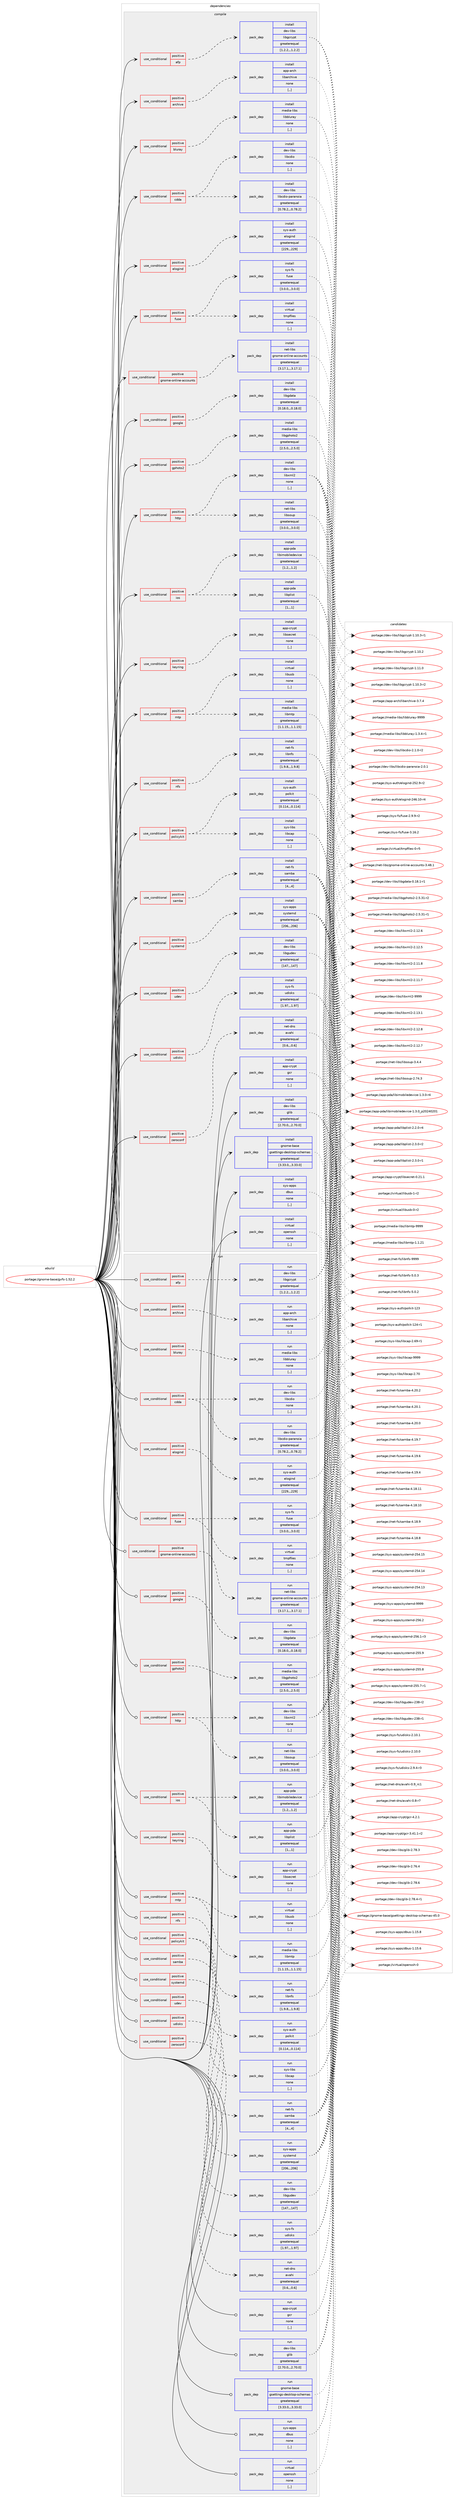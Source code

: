 digraph prolog {

# *************
# Graph options
# *************

newrank=true;
concentrate=true;
compound=true;
graph [rankdir=LR,fontname=Helvetica,fontsize=10,ranksep=1.5];#, ranksep=2.5, nodesep=0.2];
edge  [arrowhead=vee];
node  [fontname=Helvetica,fontsize=10];

# **********
# The ebuild
# **********

subgraph cluster_leftcol {
color=gray;
rank=same;
label=<<i>ebuild</i>>;
id [label="portage://gnome-base/gvfs-1.52.2", color=red, width=4, href="../gnome-base/gvfs-1.52.2.svg"];
}

# ****************
# The dependencies
# ****************

subgraph cluster_midcol {
color=gray;
label=<<i>dependencies</i>>;
subgraph cluster_compile {
fillcolor="#eeeeee";
style=filled;
label=<<i>compile</i>>;
subgraph cond64996 {
dependency236837 [label=<<TABLE BORDER="0" CELLBORDER="1" CELLSPACING="0" CELLPADDING="4"><TR><TD ROWSPAN="3" CELLPADDING="10">use_conditional</TD></TR><TR><TD>positive</TD></TR><TR><TD>afp</TD></TR></TABLE>>, shape=none, color=red];
subgraph pack170302 {
dependency236838 [label=<<TABLE BORDER="0" CELLBORDER="1" CELLSPACING="0" CELLPADDING="4" WIDTH="220"><TR><TD ROWSPAN="6" CELLPADDING="30">pack_dep</TD></TR><TR><TD WIDTH="110">install</TD></TR><TR><TD>dev-libs</TD></TR><TR><TD>libgcrypt</TD></TR><TR><TD>greaterequal</TD></TR><TR><TD>[1.2.2,,,1.2.2]</TD></TR></TABLE>>, shape=none, color=blue];
}
dependency236837:e -> dependency236838:w [weight=20,style="dashed",arrowhead="vee"];
}
id:e -> dependency236837:w [weight=20,style="solid",arrowhead="vee"];
subgraph cond64997 {
dependency236839 [label=<<TABLE BORDER="0" CELLBORDER="1" CELLSPACING="0" CELLPADDING="4"><TR><TD ROWSPAN="3" CELLPADDING="10">use_conditional</TD></TR><TR><TD>positive</TD></TR><TR><TD>archive</TD></TR></TABLE>>, shape=none, color=red];
subgraph pack170303 {
dependency236840 [label=<<TABLE BORDER="0" CELLBORDER="1" CELLSPACING="0" CELLPADDING="4" WIDTH="220"><TR><TD ROWSPAN="6" CELLPADDING="30">pack_dep</TD></TR><TR><TD WIDTH="110">install</TD></TR><TR><TD>app-arch</TD></TR><TR><TD>libarchive</TD></TR><TR><TD>none</TD></TR><TR><TD>[,,]</TD></TR></TABLE>>, shape=none, color=blue];
}
dependency236839:e -> dependency236840:w [weight=20,style="dashed",arrowhead="vee"];
}
id:e -> dependency236839:w [weight=20,style="solid",arrowhead="vee"];
subgraph cond64998 {
dependency236841 [label=<<TABLE BORDER="0" CELLBORDER="1" CELLSPACING="0" CELLPADDING="4"><TR><TD ROWSPAN="3" CELLPADDING="10">use_conditional</TD></TR><TR><TD>positive</TD></TR><TR><TD>bluray</TD></TR></TABLE>>, shape=none, color=red];
subgraph pack170304 {
dependency236842 [label=<<TABLE BORDER="0" CELLBORDER="1" CELLSPACING="0" CELLPADDING="4" WIDTH="220"><TR><TD ROWSPAN="6" CELLPADDING="30">pack_dep</TD></TR><TR><TD WIDTH="110">install</TD></TR><TR><TD>media-libs</TD></TR><TR><TD>libbluray</TD></TR><TR><TD>none</TD></TR><TR><TD>[,,]</TD></TR></TABLE>>, shape=none, color=blue];
}
dependency236841:e -> dependency236842:w [weight=20,style="dashed",arrowhead="vee"];
}
id:e -> dependency236841:w [weight=20,style="solid",arrowhead="vee"];
subgraph cond64999 {
dependency236843 [label=<<TABLE BORDER="0" CELLBORDER="1" CELLSPACING="0" CELLPADDING="4"><TR><TD ROWSPAN="3" CELLPADDING="10">use_conditional</TD></TR><TR><TD>positive</TD></TR><TR><TD>cdda</TD></TR></TABLE>>, shape=none, color=red];
subgraph pack170305 {
dependency236844 [label=<<TABLE BORDER="0" CELLBORDER="1" CELLSPACING="0" CELLPADDING="4" WIDTH="220"><TR><TD ROWSPAN="6" CELLPADDING="30">pack_dep</TD></TR><TR><TD WIDTH="110">install</TD></TR><TR><TD>dev-libs</TD></TR><TR><TD>libcdio</TD></TR><TR><TD>none</TD></TR><TR><TD>[,,]</TD></TR></TABLE>>, shape=none, color=blue];
}
dependency236843:e -> dependency236844:w [weight=20,style="dashed",arrowhead="vee"];
subgraph pack170306 {
dependency236845 [label=<<TABLE BORDER="0" CELLBORDER="1" CELLSPACING="0" CELLPADDING="4" WIDTH="220"><TR><TD ROWSPAN="6" CELLPADDING="30">pack_dep</TD></TR><TR><TD WIDTH="110">install</TD></TR><TR><TD>dev-libs</TD></TR><TR><TD>libcdio-paranoia</TD></TR><TR><TD>greaterequal</TD></TR><TR><TD>[0.78.2,,,0.78.2]</TD></TR></TABLE>>, shape=none, color=blue];
}
dependency236843:e -> dependency236845:w [weight=20,style="dashed",arrowhead="vee"];
}
id:e -> dependency236843:w [weight=20,style="solid",arrowhead="vee"];
subgraph cond65000 {
dependency236846 [label=<<TABLE BORDER="0" CELLBORDER="1" CELLSPACING="0" CELLPADDING="4"><TR><TD ROWSPAN="3" CELLPADDING="10">use_conditional</TD></TR><TR><TD>positive</TD></TR><TR><TD>elogind</TD></TR></TABLE>>, shape=none, color=red];
subgraph pack170307 {
dependency236847 [label=<<TABLE BORDER="0" CELLBORDER="1" CELLSPACING="0" CELLPADDING="4" WIDTH="220"><TR><TD ROWSPAN="6" CELLPADDING="30">pack_dep</TD></TR><TR><TD WIDTH="110">install</TD></TR><TR><TD>sys-auth</TD></TR><TR><TD>elogind</TD></TR><TR><TD>greaterequal</TD></TR><TR><TD>[229,,,229]</TD></TR></TABLE>>, shape=none, color=blue];
}
dependency236846:e -> dependency236847:w [weight=20,style="dashed",arrowhead="vee"];
}
id:e -> dependency236846:w [weight=20,style="solid",arrowhead="vee"];
subgraph cond65001 {
dependency236848 [label=<<TABLE BORDER="0" CELLBORDER="1" CELLSPACING="0" CELLPADDING="4"><TR><TD ROWSPAN="3" CELLPADDING="10">use_conditional</TD></TR><TR><TD>positive</TD></TR><TR><TD>fuse</TD></TR></TABLE>>, shape=none, color=red];
subgraph pack170308 {
dependency236849 [label=<<TABLE BORDER="0" CELLBORDER="1" CELLSPACING="0" CELLPADDING="4" WIDTH="220"><TR><TD ROWSPAN="6" CELLPADDING="30">pack_dep</TD></TR><TR><TD WIDTH="110">install</TD></TR><TR><TD>sys-fs</TD></TR><TR><TD>fuse</TD></TR><TR><TD>greaterequal</TD></TR><TR><TD>[3.0.0,,,3.0.0]</TD></TR></TABLE>>, shape=none, color=blue];
}
dependency236848:e -> dependency236849:w [weight=20,style="dashed",arrowhead="vee"];
subgraph pack170309 {
dependency236850 [label=<<TABLE BORDER="0" CELLBORDER="1" CELLSPACING="0" CELLPADDING="4" WIDTH="220"><TR><TD ROWSPAN="6" CELLPADDING="30">pack_dep</TD></TR><TR><TD WIDTH="110">install</TD></TR><TR><TD>virtual</TD></TR><TR><TD>tmpfiles</TD></TR><TR><TD>none</TD></TR><TR><TD>[,,]</TD></TR></TABLE>>, shape=none, color=blue];
}
dependency236848:e -> dependency236850:w [weight=20,style="dashed",arrowhead="vee"];
}
id:e -> dependency236848:w [weight=20,style="solid",arrowhead="vee"];
subgraph cond65002 {
dependency236851 [label=<<TABLE BORDER="0" CELLBORDER="1" CELLSPACING="0" CELLPADDING="4"><TR><TD ROWSPAN="3" CELLPADDING="10">use_conditional</TD></TR><TR><TD>positive</TD></TR><TR><TD>gnome-online-accounts</TD></TR></TABLE>>, shape=none, color=red];
subgraph pack170310 {
dependency236852 [label=<<TABLE BORDER="0" CELLBORDER="1" CELLSPACING="0" CELLPADDING="4" WIDTH="220"><TR><TD ROWSPAN="6" CELLPADDING="30">pack_dep</TD></TR><TR><TD WIDTH="110">install</TD></TR><TR><TD>net-libs</TD></TR><TR><TD>gnome-online-accounts</TD></TR><TR><TD>greaterequal</TD></TR><TR><TD>[3.17.1,,,3.17.1]</TD></TR></TABLE>>, shape=none, color=blue];
}
dependency236851:e -> dependency236852:w [weight=20,style="dashed",arrowhead="vee"];
}
id:e -> dependency236851:w [weight=20,style="solid",arrowhead="vee"];
subgraph cond65003 {
dependency236853 [label=<<TABLE BORDER="0" CELLBORDER="1" CELLSPACING="0" CELLPADDING="4"><TR><TD ROWSPAN="3" CELLPADDING="10">use_conditional</TD></TR><TR><TD>positive</TD></TR><TR><TD>google</TD></TR></TABLE>>, shape=none, color=red];
subgraph pack170311 {
dependency236854 [label=<<TABLE BORDER="0" CELLBORDER="1" CELLSPACING="0" CELLPADDING="4" WIDTH="220"><TR><TD ROWSPAN="6" CELLPADDING="30">pack_dep</TD></TR><TR><TD WIDTH="110">install</TD></TR><TR><TD>dev-libs</TD></TR><TR><TD>libgdata</TD></TR><TR><TD>greaterequal</TD></TR><TR><TD>[0.18.0,,,0.18.0]</TD></TR></TABLE>>, shape=none, color=blue];
}
dependency236853:e -> dependency236854:w [weight=20,style="dashed",arrowhead="vee"];
}
id:e -> dependency236853:w [weight=20,style="solid",arrowhead="vee"];
subgraph cond65004 {
dependency236855 [label=<<TABLE BORDER="0" CELLBORDER="1" CELLSPACING="0" CELLPADDING="4"><TR><TD ROWSPAN="3" CELLPADDING="10">use_conditional</TD></TR><TR><TD>positive</TD></TR><TR><TD>gphoto2</TD></TR></TABLE>>, shape=none, color=red];
subgraph pack170312 {
dependency236856 [label=<<TABLE BORDER="0" CELLBORDER="1" CELLSPACING="0" CELLPADDING="4" WIDTH="220"><TR><TD ROWSPAN="6" CELLPADDING="30">pack_dep</TD></TR><TR><TD WIDTH="110">install</TD></TR><TR><TD>media-libs</TD></TR><TR><TD>libgphoto2</TD></TR><TR><TD>greaterequal</TD></TR><TR><TD>[2.5.0,,,2.5.0]</TD></TR></TABLE>>, shape=none, color=blue];
}
dependency236855:e -> dependency236856:w [weight=20,style="dashed",arrowhead="vee"];
}
id:e -> dependency236855:w [weight=20,style="solid",arrowhead="vee"];
subgraph cond65005 {
dependency236857 [label=<<TABLE BORDER="0" CELLBORDER="1" CELLSPACING="0" CELLPADDING="4"><TR><TD ROWSPAN="3" CELLPADDING="10">use_conditional</TD></TR><TR><TD>positive</TD></TR><TR><TD>http</TD></TR></TABLE>>, shape=none, color=red];
subgraph pack170313 {
dependency236858 [label=<<TABLE BORDER="0" CELLBORDER="1" CELLSPACING="0" CELLPADDING="4" WIDTH="220"><TR><TD ROWSPAN="6" CELLPADDING="30">pack_dep</TD></TR><TR><TD WIDTH="110">install</TD></TR><TR><TD>dev-libs</TD></TR><TR><TD>libxml2</TD></TR><TR><TD>none</TD></TR><TR><TD>[,,]</TD></TR></TABLE>>, shape=none, color=blue];
}
dependency236857:e -> dependency236858:w [weight=20,style="dashed",arrowhead="vee"];
subgraph pack170314 {
dependency236859 [label=<<TABLE BORDER="0" CELLBORDER="1" CELLSPACING="0" CELLPADDING="4" WIDTH="220"><TR><TD ROWSPAN="6" CELLPADDING="30">pack_dep</TD></TR><TR><TD WIDTH="110">install</TD></TR><TR><TD>net-libs</TD></TR><TR><TD>libsoup</TD></TR><TR><TD>greaterequal</TD></TR><TR><TD>[3.0.0,,,3.0.0]</TD></TR></TABLE>>, shape=none, color=blue];
}
dependency236857:e -> dependency236859:w [weight=20,style="dashed",arrowhead="vee"];
}
id:e -> dependency236857:w [weight=20,style="solid",arrowhead="vee"];
subgraph cond65006 {
dependency236860 [label=<<TABLE BORDER="0" CELLBORDER="1" CELLSPACING="0" CELLPADDING="4"><TR><TD ROWSPAN="3" CELLPADDING="10">use_conditional</TD></TR><TR><TD>positive</TD></TR><TR><TD>ios</TD></TR></TABLE>>, shape=none, color=red];
subgraph pack170315 {
dependency236861 [label=<<TABLE BORDER="0" CELLBORDER="1" CELLSPACING="0" CELLPADDING="4" WIDTH="220"><TR><TD ROWSPAN="6" CELLPADDING="30">pack_dep</TD></TR><TR><TD WIDTH="110">install</TD></TR><TR><TD>app-pda</TD></TR><TR><TD>libimobiledevice</TD></TR><TR><TD>greaterequal</TD></TR><TR><TD>[1.2,,,1.2]</TD></TR></TABLE>>, shape=none, color=blue];
}
dependency236860:e -> dependency236861:w [weight=20,style="dashed",arrowhead="vee"];
subgraph pack170316 {
dependency236862 [label=<<TABLE BORDER="0" CELLBORDER="1" CELLSPACING="0" CELLPADDING="4" WIDTH="220"><TR><TD ROWSPAN="6" CELLPADDING="30">pack_dep</TD></TR><TR><TD WIDTH="110">install</TD></TR><TR><TD>app-pda</TD></TR><TR><TD>libplist</TD></TR><TR><TD>greaterequal</TD></TR><TR><TD>[1,,,1]</TD></TR></TABLE>>, shape=none, color=blue];
}
dependency236860:e -> dependency236862:w [weight=20,style="dashed",arrowhead="vee"];
}
id:e -> dependency236860:w [weight=20,style="solid",arrowhead="vee"];
subgraph cond65007 {
dependency236863 [label=<<TABLE BORDER="0" CELLBORDER="1" CELLSPACING="0" CELLPADDING="4"><TR><TD ROWSPAN="3" CELLPADDING="10">use_conditional</TD></TR><TR><TD>positive</TD></TR><TR><TD>keyring</TD></TR></TABLE>>, shape=none, color=red];
subgraph pack170317 {
dependency236864 [label=<<TABLE BORDER="0" CELLBORDER="1" CELLSPACING="0" CELLPADDING="4" WIDTH="220"><TR><TD ROWSPAN="6" CELLPADDING="30">pack_dep</TD></TR><TR><TD WIDTH="110">install</TD></TR><TR><TD>app-crypt</TD></TR><TR><TD>libsecret</TD></TR><TR><TD>none</TD></TR><TR><TD>[,,]</TD></TR></TABLE>>, shape=none, color=blue];
}
dependency236863:e -> dependency236864:w [weight=20,style="dashed",arrowhead="vee"];
}
id:e -> dependency236863:w [weight=20,style="solid",arrowhead="vee"];
subgraph cond65008 {
dependency236865 [label=<<TABLE BORDER="0" CELLBORDER="1" CELLSPACING="0" CELLPADDING="4"><TR><TD ROWSPAN="3" CELLPADDING="10">use_conditional</TD></TR><TR><TD>positive</TD></TR><TR><TD>mtp</TD></TR></TABLE>>, shape=none, color=red];
subgraph pack170318 {
dependency236866 [label=<<TABLE BORDER="0" CELLBORDER="1" CELLSPACING="0" CELLPADDING="4" WIDTH="220"><TR><TD ROWSPAN="6" CELLPADDING="30">pack_dep</TD></TR><TR><TD WIDTH="110">install</TD></TR><TR><TD>virtual</TD></TR><TR><TD>libusb</TD></TR><TR><TD>none</TD></TR><TR><TD>[,,]</TD></TR></TABLE>>, shape=none, color=blue];
}
dependency236865:e -> dependency236866:w [weight=20,style="dashed",arrowhead="vee"];
subgraph pack170319 {
dependency236867 [label=<<TABLE BORDER="0" CELLBORDER="1" CELLSPACING="0" CELLPADDING="4" WIDTH="220"><TR><TD ROWSPAN="6" CELLPADDING="30">pack_dep</TD></TR><TR><TD WIDTH="110">install</TD></TR><TR><TD>media-libs</TD></TR><TR><TD>libmtp</TD></TR><TR><TD>greaterequal</TD></TR><TR><TD>[1.1.15,,,1.1.15]</TD></TR></TABLE>>, shape=none, color=blue];
}
dependency236865:e -> dependency236867:w [weight=20,style="dashed",arrowhead="vee"];
}
id:e -> dependency236865:w [weight=20,style="solid",arrowhead="vee"];
subgraph cond65009 {
dependency236868 [label=<<TABLE BORDER="0" CELLBORDER="1" CELLSPACING="0" CELLPADDING="4"><TR><TD ROWSPAN="3" CELLPADDING="10">use_conditional</TD></TR><TR><TD>positive</TD></TR><TR><TD>nfs</TD></TR></TABLE>>, shape=none, color=red];
subgraph pack170320 {
dependency236869 [label=<<TABLE BORDER="0" CELLBORDER="1" CELLSPACING="0" CELLPADDING="4" WIDTH="220"><TR><TD ROWSPAN="6" CELLPADDING="30">pack_dep</TD></TR><TR><TD WIDTH="110">install</TD></TR><TR><TD>net-fs</TD></TR><TR><TD>libnfs</TD></TR><TR><TD>greaterequal</TD></TR><TR><TD>[1.9.8,,,1.9.8]</TD></TR></TABLE>>, shape=none, color=blue];
}
dependency236868:e -> dependency236869:w [weight=20,style="dashed",arrowhead="vee"];
}
id:e -> dependency236868:w [weight=20,style="solid",arrowhead="vee"];
subgraph cond65010 {
dependency236870 [label=<<TABLE BORDER="0" CELLBORDER="1" CELLSPACING="0" CELLPADDING="4"><TR><TD ROWSPAN="3" CELLPADDING="10">use_conditional</TD></TR><TR><TD>positive</TD></TR><TR><TD>policykit</TD></TR></TABLE>>, shape=none, color=red];
subgraph pack170321 {
dependency236871 [label=<<TABLE BORDER="0" CELLBORDER="1" CELLSPACING="0" CELLPADDING="4" WIDTH="220"><TR><TD ROWSPAN="6" CELLPADDING="30">pack_dep</TD></TR><TR><TD WIDTH="110">install</TD></TR><TR><TD>sys-auth</TD></TR><TR><TD>polkit</TD></TR><TR><TD>greaterequal</TD></TR><TR><TD>[0.114,,,0.114]</TD></TR></TABLE>>, shape=none, color=blue];
}
dependency236870:e -> dependency236871:w [weight=20,style="dashed",arrowhead="vee"];
subgraph pack170322 {
dependency236872 [label=<<TABLE BORDER="0" CELLBORDER="1" CELLSPACING="0" CELLPADDING="4" WIDTH="220"><TR><TD ROWSPAN="6" CELLPADDING="30">pack_dep</TD></TR><TR><TD WIDTH="110">install</TD></TR><TR><TD>sys-libs</TD></TR><TR><TD>libcap</TD></TR><TR><TD>none</TD></TR><TR><TD>[,,]</TD></TR></TABLE>>, shape=none, color=blue];
}
dependency236870:e -> dependency236872:w [weight=20,style="dashed",arrowhead="vee"];
}
id:e -> dependency236870:w [weight=20,style="solid",arrowhead="vee"];
subgraph cond65011 {
dependency236873 [label=<<TABLE BORDER="0" CELLBORDER="1" CELLSPACING="0" CELLPADDING="4"><TR><TD ROWSPAN="3" CELLPADDING="10">use_conditional</TD></TR><TR><TD>positive</TD></TR><TR><TD>samba</TD></TR></TABLE>>, shape=none, color=red];
subgraph pack170323 {
dependency236874 [label=<<TABLE BORDER="0" CELLBORDER="1" CELLSPACING="0" CELLPADDING="4" WIDTH="220"><TR><TD ROWSPAN="6" CELLPADDING="30">pack_dep</TD></TR><TR><TD WIDTH="110">install</TD></TR><TR><TD>net-fs</TD></TR><TR><TD>samba</TD></TR><TR><TD>greaterequal</TD></TR><TR><TD>[4,,,4]</TD></TR></TABLE>>, shape=none, color=blue];
}
dependency236873:e -> dependency236874:w [weight=20,style="dashed",arrowhead="vee"];
}
id:e -> dependency236873:w [weight=20,style="solid",arrowhead="vee"];
subgraph cond65012 {
dependency236875 [label=<<TABLE BORDER="0" CELLBORDER="1" CELLSPACING="0" CELLPADDING="4"><TR><TD ROWSPAN="3" CELLPADDING="10">use_conditional</TD></TR><TR><TD>positive</TD></TR><TR><TD>systemd</TD></TR></TABLE>>, shape=none, color=red];
subgraph pack170324 {
dependency236876 [label=<<TABLE BORDER="0" CELLBORDER="1" CELLSPACING="0" CELLPADDING="4" WIDTH="220"><TR><TD ROWSPAN="6" CELLPADDING="30">pack_dep</TD></TR><TR><TD WIDTH="110">install</TD></TR><TR><TD>sys-apps</TD></TR><TR><TD>systemd</TD></TR><TR><TD>greaterequal</TD></TR><TR><TD>[206,,,206]</TD></TR></TABLE>>, shape=none, color=blue];
}
dependency236875:e -> dependency236876:w [weight=20,style="dashed",arrowhead="vee"];
}
id:e -> dependency236875:w [weight=20,style="solid",arrowhead="vee"];
subgraph cond65013 {
dependency236877 [label=<<TABLE BORDER="0" CELLBORDER="1" CELLSPACING="0" CELLPADDING="4"><TR><TD ROWSPAN="3" CELLPADDING="10">use_conditional</TD></TR><TR><TD>positive</TD></TR><TR><TD>udev</TD></TR></TABLE>>, shape=none, color=red];
subgraph pack170325 {
dependency236878 [label=<<TABLE BORDER="0" CELLBORDER="1" CELLSPACING="0" CELLPADDING="4" WIDTH="220"><TR><TD ROWSPAN="6" CELLPADDING="30">pack_dep</TD></TR><TR><TD WIDTH="110">install</TD></TR><TR><TD>dev-libs</TD></TR><TR><TD>libgudev</TD></TR><TR><TD>greaterequal</TD></TR><TR><TD>[147,,,147]</TD></TR></TABLE>>, shape=none, color=blue];
}
dependency236877:e -> dependency236878:w [weight=20,style="dashed",arrowhead="vee"];
}
id:e -> dependency236877:w [weight=20,style="solid",arrowhead="vee"];
subgraph cond65014 {
dependency236879 [label=<<TABLE BORDER="0" CELLBORDER="1" CELLSPACING="0" CELLPADDING="4"><TR><TD ROWSPAN="3" CELLPADDING="10">use_conditional</TD></TR><TR><TD>positive</TD></TR><TR><TD>udisks</TD></TR></TABLE>>, shape=none, color=red];
subgraph pack170326 {
dependency236880 [label=<<TABLE BORDER="0" CELLBORDER="1" CELLSPACING="0" CELLPADDING="4" WIDTH="220"><TR><TD ROWSPAN="6" CELLPADDING="30">pack_dep</TD></TR><TR><TD WIDTH="110">install</TD></TR><TR><TD>sys-fs</TD></TR><TR><TD>udisks</TD></TR><TR><TD>greaterequal</TD></TR><TR><TD>[1.97,,,1.97]</TD></TR></TABLE>>, shape=none, color=blue];
}
dependency236879:e -> dependency236880:w [weight=20,style="dashed",arrowhead="vee"];
}
id:e -> dependency236879:w [weight=20,style="solid",arrowhead="vee"];
subgraph cond65015 {
dependency236881 [label=<<TABLE BORDER="0" CELLBORDER="1" CELLSPACING="0" CELLPADDING="4"><TR><TD ROWSPAN="3" CELLPADDING="10">use_conditional</TD></TR><TR><TD>positive</TD></TR><TR><TD>zeroconf</TD></TR></TABLE>>, shape=none, color=red];
subgraph pack170327 {
dependency236882 [label=<<TABLE BORDER="0" CELLBORDER="1" CELLSPACING="0" CELLPADDING="4" WIDTH="220"><TR><TD ROWSPAN="6" CELLPADDING="30">pack_dep</TD></TR><TR><TD WIDTH="110">install</TD></TR><TR><TD>net-dns</TD></TR><TR><TD>avahi</TD></TR><TR><TD>greaterequal</TD></TR><TR><TD>[0.6,,,0.6]</TD></TR></TABLE>>, shape=none, color=blue];
}
dependency236881:e -> dependency236882:w [weight=20,style="dashed",arrowhead="vee"];
}
id:e -> dependency236881:w [weight=20,style="solid",arrowhead="vee"];
subgraph pack170328 {
dependency236883 [label=<<TABLE BORDER="0" CELLBORDER="1" CELLSPACING="0" CELLPADDING="4" WIDTH="220"><TR><TD ROWSPAN="6" CELLPADDING="30">pack_dep</TD></TR><TR><TD WIDTH="110">install</TD></TR><TR><TD>app-crypt</TD></TR><TR><TD>gcr</TD></TR><TR><TD>none</TD></TR><TR><TD>[,,]</TD></TR></TABLE>>, shape=none, color=blue];
}
id:e -> dependency236883:w [weight=20,style="solid",arrowhead="vee"];
subgraph pack170329 {
dependency236884 [label=<<TABLE BORDER="0" CELLBORDER="1" CELLSPACING="0" CELLPADDING="4" WIDTH="220"><TR><TD ROWSPAN="6" CELLPADDING="30">pack_dep</TD></TR><TR><TD WIDTH="110">install</TD></TR><TR><TD>dev-libs</TD></TR><TR><TD>glib</TD></TR><TR><TD>greaterequal</TD></TR><TR><TD>[2.70.0,,,2.70.0]</TD></TR></TABLE>>, shape=none, color=blue];
}
id:e -> dependency236884:w [weight=20,style="solid",arrowhead="vee"];
subgraph pack170330 {
dependency236885 [label=<<TABLE BORDER="0" CELLBORDER="1" CELLSPACING="0" CELLPADDING="4" WIDTH="220"><TR><TD ROWSPAN="6" CELLPADDING="30">pack_dep</TD></TR><TR><TD WIDTH="110">install</TD></TR><TR><TD>gnome-base</TD></TR><TR><TD>gsettings-desktop-schemas</TD></TR><TR><TD>greaterequal</TD></TR><TR><TD>[3.33.0,,,3.33.0]</TD></TR></TABLE>>, shape=none, color=blue];
}
id:e -> dependency236885:w [weight=20,style="solid",arrowhead="vee"];
subgraph pack170331 {
dependency236886 [label=<<TABLE BORDER="0" CELLBORDER="1" CELLSPACING="0" CELLPADDING="4" WIDTH="220"><TR><TD ROWSPAN="6" CELLPADDING="30">pack_dep</TD></TR><TR><TD WIDTH="110">install</TD></TR><TR><TD>sys-apps</TD></TR><TR><TD>dbus</TD></TR><TR><TD>none</TD></TR><TR><TD>[,,]</TD></TR></TABLE>>, shape=none, color=blue];
}
id:e -> dependency236886:w [weight=20,style="solid",arrowhead="vee"];
subgraph pack170332 {
dependency236887 [label=<<TABLE BORDER="0" CELLBORDER="1" CELLSPACING="0" CELLPADDING="4" WIDTH="220"><TR><TD ROWSPAN="6" CELLPADDING="30">pack_dep</TD></TR><TR><TD WIDTH="110">install</TD></TR><TR><TD>virtual</TD></TR><TR><TD>openssh</TD></TR><TR><TD>none</TD></TR><TR><TD>[,,]</TD></TR></TABLE>>, shape=none, color=blue];
}
id:e -> dependency236887:w [weight=20,style="solid",arrowhead="vee"];
}
subgraph cluster_compileandrun {
fillcolor="#eeeeee";
style=filled;
label=<<i>compile and run</i>>;
}
subgraph cluster_run {
fillcolor="#eeeeee";
style=filled;
label=<<i>run</i>>;
subgraph cond65016 {
dependency236888 [label=<<TABLE BORDER="0" CELLBORDER="1" CELLSPACING="0" CELLPADDING="4"><TR><TD ROWSPAN="3" CELLPADDING="10">use_conditional</TD></TR><TR><TD>positive</TD></TR><TR><TD>afp</TD></TR></TABLE>>, shape=none, color=red];
subgraph pack170333 {
dependency236889 [label=<<TABLE BORDER="0" CELLBORDER="1" CELLSPACING="0" CELLPADDING="4" WIDTH="220"><TR><TD ROWSPAN="6" CELLPADDING="30">pack_dep</TD></TR><TR><TD WIDTH="110">run</TD></TR><TR><TD>dev-libs</TD></TR><TR><TD>libgcrypt</TD></TR><TR><TD>greaterequal</TD></TR><TR><TD>[1.2.2,,,1.2.2]</TD></TR></TABLE>>, shape=none, color=blue];
}
dependency236888:e -> dependency236889:w [weight=20,style="dashed",arrowhead="vee"];
}
id:e -> dependency236888:w [weight=20,style="solid",arrowhead="odot"];
subgraph cond65017 {
dependency236890 [label=<<TABLE BORDER="0" CELLBORDER="1" CELLSPACING="0" CELLPADDING="4"><TR><TD ROWSPAN="3" CELLPADDING="10">use_conditional</TD></TR><TR><TD>positive</TD></TR><TR><TD>archive</TD></TR></TABLE>>, shape=none, color=red];
subgraph pack170334 {
dependency236891 [label=<<TABLE BORDER="0" CELLBORDER="1" CELLSPACING="0" CELLPADDING="4" WIDTH="220"><TR><TD ROWSPAN="6" CELLPADDING="30">pack_dep</TD></TR><TR><TD WIDTH="110">run</TD></TR><TR><TD>app-arch</TD></TR><TR><TD>libarchive</TD></TR><TR><TD>none</TD></TR><TR><TD>[,,]</TD></TR></TABLE>>, shape=none, color=blue];
}
dependency236890:e -> dependency236891:w [weight=20,style="dashed",arrowhead="vee"];
}
id:e -> dependency236890:w [weight=20,style="solid",arrowhead="odot"];
subgraph cond65018 {
dependency236892 [label=<<TABLE BORDER="0" CELLBORDER="1" CELLSPACING="0" CELLPADDING="4"><TR><TD ROWSPAN="3" CELLPADDING="10">use_conditional</TD></TR><TR><TD>positive</TD></TR><TR><TD>bluray</TD></TR></TABLE>>, shape=none, color=red];
subgraph pack170335 {
dependency236893 [label=<<TABLE BORDER="0" CELLBORDER="1" CELLSPACING="0" CELLPADDING="4" WIDTH="220"><TR><TD ROWSPAN="6" CELLPADDING="30">pack_dep</TD></TR><TR><TD WIDTH="110">run</TD></TR><TR><TD>media-libs</TD></TR><TR><TD>libbluray</TD></TR><TR><TD>none</TD></TR><TR><TD>[,,]</TD></TR></TABLE>>, shape=none, color=blue];
}
dependency236892:e -> dependency236893:w [weight=20,style="dashed",arrowhead="vee"];
}
id:e -> dependency236892:w [weight=20,style="solid",arrowhead="odot"];
subgraph cond65019 {
dependency236894 [label=<<TABLE BORDER="0" CELLBORDER="1" CELLSPACING="0" CELLPADDING="4"><TR><TD ROWSPAN="3" CELLPADDING="10">use_conditional</TD></TR><TR><TD>positive</TD></TR><TR><TD>cdda</TD></TR></TABLE>>, shape=none, color=red];
subgraph pack170336 {
dependency236895 [label=<<TABLE BORDER="0" CELLBORDER="1" CELLSPACING="0" CELLPADDING="4" WIDTH="220"><TR><TD ROWSPAN="6" CELLPADDING="30">pack_dep</TD></TR><TR><TD WIDTH="110">run</TD></TR><TR><TD>dev-libs</TD></TR><TR><TD>libcdio</TD></TR><TR><TD>none</TD></TR><TR><TD>[,,]</TD></TR></TABLE>>, shape=none, color=blue];
}
dependency236894:e -> dependency236895:w [weight=20,style="dashed",arrowhead="vee"];
subgraph pack170337 {
dependency236896 [label=<<TABLE BORDER="0" CELLBORDER="1" CELLSPACING="0" CELLPADDING="4" WIDTH="220"><TR><TD ROWSPAN="6" CELLPADDING="30">pack_dep</TD></TR><TR><TD WIDTH="110">run</TD></TR><TR><TD>dev-libs</TD></TR><TR><TD>libcdio-paranoia</TD></TR><TR><TD>greaterequal</TD></TR><TR><TD>[0.78.2,,,0.78.2]</TD></TR></TABLE>>, shape=none, color=blue];
}
dependency236894:e -> dependency236896:w [weight=20,style="dashed",arrowhead="vee"];
}
id:e -> dependency236894:w [weight=20,style="solid",arrowhead="odot"];
subgraph cond65020 {
dependency236897 [label=<<TABLE BORDER="0" CELLBORDER="1" CELLSPACING="0" CELLPADDING="4"><TR><TD ROWSPAN="3" CELLPADDING="10">use_conditional</TD></TR><TR><TD>positive</TD></TR><TR><TD>elogind</TD></TR></TABLE>>, shape=none, color=red];
subgraph pack170338 {
dependency236898 [label=<<TABLE BORDER="0" CELLBORDER="1" CELLSPACING="0" CELLPADDING="4" WIDTH="220"><TR><TD ROWSPAN="6" CELLPADDING="30">pack_dep</TD></TR><TR><TD WIDTH="110">run</TD></TR><TR><TD>sys-auth</TD></TR><TR><TD>elogind</TD></TR><TR><TD>greaterequal</TD></TR><TR><TD>[229,,,229]</TD></TR></TABLE>>, shape=none, color=blue];
}
dependency236897:e -> dependency236898:w [weight=20,style="dashed",arrowhead="vee"];
}
id:e -> dependency236897:w [weight=20,style="solid",arrowhead="odot"];
subgraph cond65021 {
dependency236899 [label=<<TABLE BORDER="0" CELLBORDER="1" CELLSPACING="0" CELLPADDING="4"><TR><TD ROWSPAN="3" CELLPADDING="10">use_conditional</TD></TR><TR><TD>positive</TD></TR><TR><TD>fuse</TD></TR></TABLE>>, shape=none, color=red];
subgraph pack170339 {
dependency236900 [label=<<TABLE BORDER="0" CELLBORDER="1" CELLSPACING="0" CELLPADDING="4" WIDTH="220"><TR><TD ROWSPAN="6" CELLPADDING="30">pack_dep</TD></TR><TR><TD WIDTH="110">run</TD></TR><TR><TD>sys-fs</TD></TR><TR><TD>fuse</TD></TR><TR><TD>greaterequal</TD></TR><TR><TD>[3.0.0,,,3.0.0]</TD></TR></TABLE>>, shape=none, color=blue];
}
dependency236899:e -> dependency236900:w [weight=20,style="dashed",arrowhead="vee"];
subgraph pack170340 {
dependency236901 [label=<<TABLE BORDER="0" CELLBORDER="1" CELLSPACING="0" CELLPADDING="4" WIDTH="220"><TR><TD ROWSPAN="6" CELLPADDING="30">pack_dep</TD></TR><TR><TD WIDTH="110">run</TD></TR><TR><TD>virtual</TD></TR><TR><TD>tmpfiles</TD></TR><TR><TD>none</TD></TR><TR><TD>[,,]</TD></TR></TABLE>>, shape=none, color=blue];
}
dependency236899:e -> dependency236901:w [weight=20,style="dashed",arrowhead="vee"];
}
id:e -> dependency236899:w [weight=20,style="solid",arrowhead="odot"];
subgraph cond65022 {
dependency236902 [label=<<TABLE BORDER="0" CELLBORDER="1" CELLSPACING="0" CELLPADDING="4"><TR><TD ROWSPAN="3" CELLPADDING="10">use_conditional</TD></TR><TR><TD>positive</TD></TR><TR><TD>gnome-online-accounts</TD></TR></TABLE>>, shape=none, color=red];
subgraph pack170341 {
dependency236903 [label=<<TABLE BORDER="0" CELLBORDER="1" CELLSPACING="0" CELLPADDING="4" WIDTH="220"><TR><TD ROWSPAN="6" CELLPADDING="30">pack_dep</TD></TR><TR><TD WIDTH="110">run</TD></TR><TR><TD>net-libs</TD></TR><TR><TD>gnome-online-accounts</TD></TR><TR><TD>greaterequal</TD></TR><TR><TD>[3.17.1,,,3.17.1]</TD></TR></TABLE>>, shape=none, color=blue];
}
dependency236902:e -> dependency236903:w [weight=20,style="dashed",arrowhead="vee"];
}
id:e -> dependency236902:w [weight=20,style="solid",arrowhead="odot"];
subgraph cond65023 {
dependency236904 [label=<<TABLE BORDER="0" CELLBORDER="1" CELLSPACING="0" CELLPADDING="4"><TR><TD ROWSPAN="3" CELLPADDING="10">use_conditional</TD></TR><TR><TD>positive</TD></TR><TR><TD>google</TD></TR></TABLE>>, shape=none, color=red];
subgraph pack170342 {
dependency236905 [label=<<TABLE BORDER="0" CELLBORDER="1" CELLSPACING="0" CELLPADDING="4" WIDTH="220"><TR><TD ROWSPAN="6" CELLPADDING="30">pack_dep</TD></TR><TR><TD WIDTH="110">run</TD></TR><TR><TD>dev-libs</TD></TR><TR><TD>libgdata</TD></TR><TR><TD>greaterequal</TD></TR><TR><TD>[0.18.0,,,0.18.0]</TD></TR></TABLE>>, shape=none, color=blue];
}
dependency236904:e -> dependency236905:w [weight=20,style="dashed",arrowhead="vee"];
}
id:e -> dependency236904:w [weight=20,style="solid",arrowhead="odot"];
subgraph cond65024 {
dependency236906 [label=<<TABLE BORDER="0" CELLBORDER="1" CELLSPACING="0" CELLPADDING="4"><TR><TD ROWSPAN="3" CELLPADDING="10">use_conditional</TD></TR><TR><TD>positive</TD></TR><TR><TD>gphoto2</TD></TR></TABLE>>, shape=none, color=red];
subgraph pack170343 {
dependency236907 [label=<<TABLE BORDER="0" CELLBORDER="1" CELLSPACING="0" CELLPADDING="4" WIDTH="220"><TR><TD ROWSPAN="6" CELLPADDING="30">pack_dep</TD></TR><TR><TD WIDTH="110">run</TD></TR><TR><TD>media-libs</TD></TR><TR><TD>libgphoto2</TD></TR><TR><TD>greaterequal</TD></TR><TR><TD>[2.5.0,,,2.5.0]</TD></TR></TABLE>>, shape=none, color=blue];
}
dependency236906:e -> dependency236907:w [weight=20,style="dashed",arrowhead="vee"];
}
id:e -> dependency236906:w [weight=20,style="solid",arrowhead="odot"];
subgraph cond65025 {
dependency236908 [label=<<TABLE BORDER="0" CELLBORDER="1" CELLSPACING="0" CELLPADDING="4"><TR><TD ROWSPAN="3" CELLPADDING="10">use_conditional</TD></TR><TR><TD>positive</TD></TR><TR><TD>http</TD></TR></TABLE>>, shape=none, color=red];
subgraph pack170344 {
dependency236909 [label=<<TABLE BORDER="0" CELLBORDER="1" CELLSPACING="0" CELLPADDING="4" WIDTH="220"><TR><TD ROWSPAN="6" CELLPADDING="30">pack_dep</TD></TR><TR><TD WIDTH="110">run</TD></TR><TR><TD>dev-libs</TD></TR><TR><TD>libxml2</TD></TR><TR><TD>none</TD></TR><TR><TD>[,,]</TD></TR></TABLE>>, shape=none, color=blue];
}
dependency236908:e -> dependency236909:w [weight=20,style="dashed",arrowhead="vee"];
subgraph pack170345 {
dependency236910 [label=<<TABLE BORDER="0" CELLBORDER="1" CELLSPACING="0" CELLPADDING="4" WIDTH="220"><TR><TD ROWSPAN="6" CELLPADDING="30">pack_dep</TD></TR><TR><TD WIDTH="110">run</TD></TR><TR><TD>net-libs</TD></TR><TR><TD>libsoup</TD></TR><TR><TD>greaterequal</TD></TR><TR><TD>[3.0.0,,,3.0.0]</TD></TR></TABLE>>, shape=none, color=blue];
}
dependency236908:e -> dependency236910:w [weight=20,style="dashed",arrowhead="vee"];
}
id:e -> dependency236908:w [weight=20,style="solid",arrowhead="odot"];
subgraph cond65026 {
dependency236911 [label=<<TABLE BORDER="0" CELLBORDER="1" CELLSPACING="0" CELLPADDING="4"><TR><TD ROWSPAN="3" CELLPADDING="10">use_conditional</TD></TR><TR><TD>positive</TD></TR><TR><TD>ios</TD></TR></TABLE>>, shape=none, color=red];
subgraph pack170346 {
dependency236912 [label=<<TABLE BORDER="0" CELLBORDER="1" CELLSPACING="0" CELLPADDING="4" WIDTH="220"><TR><TD ROWSPAN="6" CELLPADDING="30">pack_dep</TD></TR><TR><TD WIDTH="110">run</TD></TR><TR><TD>app-pda</TD></TR><TR><TD>libimobiledevice</TD></TR><TR><TD>greaterequal</TD></TR><TR><TD>[1.2,,,1.2]</TD></TR></TABLE>>, shape=none, color=blue];
}
dependency236911:e -> dependency236912:w [weight=20,style="dashed",arrowhead="vee"];
subgraph pack170347 {
dependency236913 [label=<<TABLE BORDER="0" CELLBORDER="1" CELLSPACING="0" CELLPADDING="4" WIDTH="220"><TR><TD ROWSPAN="6" CELLPADDING="30">pack_dep</TD></TR><TR><TD WIDTH="110">run</TD></TR><TR><TD>app-pda</TD></TR><TR><TD>libplist</TD></TR><TR><TD>greaterequal</TD></TR><TR><TD>[1,,,1]</TD></TR></TABLE>>, shape=none, color=blue];
}
dependency236911:e -> dependency236913:w [weight=20,style="dashed",arrowhead="vee"];
}
id:e -> dependency236911:w [weight=20,style="solid",arrowhead="odot"];
subgraph cond65027 {
dependency236914 [label=<<TABLE BORDER="0" CELLBORDER="1" CELLSPACING="0" CELLPADDING="4"><TR><TD ROWSPAN="3" CELLPADDING="10">use_conditional</TD></TR><TR><TD>positive</TD></TR><TR><TD>keyring</TD></TR></TABLE>>, shape=none, color=red];
subgraph pack170348 {
dependency236915 [label=<<TABLE BORDER="0" CELLBORDER="1" CELLSPACING="0" CELLPADDING="4" WIDTH="220"><TR><TD ROWSPAN="6" CELLPADDING="30">pack_dep</TD></TR><TR><TD WIDTH="110">run</TD></TR><TR><TD>app-crypt</TD></TR><TR><TD>libsecret</TD></TR><TR><TD>none</TD></TR><TR><TD>[,,]</TD></TR></TABLE>>, shape=none, color=blue];
}
dependency236914:e -> dependency236915:w [weight=20,style="dashed",arrowhead="vee"];
}
id:e -> dependency236914:w [weight=20,style="solid",arrowhead="odot"];
subgraph cond65028 {
dependency236916 [label=<<TABLE BORDER="0" CELLBORDER="1" CELLSPACING="0" CELLPADDING="4"><TR><TD ROWSPAN="3" CELLPADDING="10">use_conditional</TD></TR><TR><TD>positive</TD></TR><TR><TD>mtp</TD></TR></TABLE>>, shape=none, color=red];
subgraph pack170349 {
dependency236917 [label=<<TABLE BORDER="0" CELLBORDER="1" CELLSPACING="0" CELLPADDING="4" WIDTH="220"><TR><TD ROWSPAN="6" CELLPADDING="30">pack_dep</TD></TR><TR><TD WIDTH="110">run</TD></TR><TR><TD>virtual</TD></TR><TR><TD>libusb</TD></TR><TR><TD>none</TD></TR><TR><TD>[,,]</TD></TR></TABLE>>, shape=none, color=blue];
}
dependency236916:e -> dependency236917:w [weight=20,style="dashed",arrowhead="vee"];
subgraph pack170350 {
dependency236918 [label=<<TABLE BORDER="0" CELLBORDER="1" CELLSPACING="0" CELLPADDING="4" WIDTH="220"><TR><TD ROWSPAN="6" CELLPADDING="30">pack_dep</TD></TR><TR><TD WIDTH="110">run</TD></TR><TR><TD>media-libs</TD></TR><TR><TD>libmtp</TD></TR><TR><TD>greaterequal</TD></TR><TR><TD>[1.1.15,,,1.1.15]</TD></TR></TABLE>>, shape=none, color=blue];
}
dependency236916:e -> dependency236918:w [weight=20,style="dashed",arrowhead="vee"];
}
id:e -> dependency236916:w [weight=20,style="solid",arrowhead="odot"];
subgraph cond65029 {
dependency236919 [label=<<TABLE BORDER="0" CELLBORDER="1" CELLSPACING="0" CELLPADDING="4"><TR><TD ROWSPAN="3" CELLPADDING="10">use_conditional</TD></TR><TR><TD>positive</TD></TR><TR><TD>nfs</TD></TR></TABLE>>, shape=none, color=red];
subgraph pack170351 {
dependency236920 [label=<<TABLE BORDER="0" CELLBORDER="1" CELLSPACING="0" CELLPADDING="4" WIDTH="220"><TR><TD ROWSPAN="6" CELLPADDING="30">pack_dep</TD></TR><TR><TD WIDTH="110">run</TD></TR><TR><TD>net-fs</TD></TR><TR><TD>libnfs</TD></TR><TR><TD>greaterequal</TD></TR><TR><TD>[1.9.8,,,1.9.8]</TD></TR></TABLE>>, shape=none, color=blue];
}
dependency236919:e -> dependency236920:w [weight=20,style="dashed",arrowhead="vee"];
}
id:e -> dependency236919:w [weight=20,style="solid",arrowhead="odot"];
subgraph cond65030 {
dependency236921 [label=<<TABLE BORDER="0" CELLBORDER="1" CELLSPACING="0" CELLPADDING="4"><TR><TD ROWSPAN="3" CELLPADDING="10">use_conditional</TD></TR><TR><TD>positive</TD></TR><TR><TD>policykit</TD></TR></TABLE>>, shape=none, color=red];
subgraph pack170352 {
dependency236922 [label=<<TABLE BORDER="0" CELLBORDER="1" CELLSPACING="0" CELLPADDING="4" WIDTH="220"><TR><TD ROWSPAN="6" CELLPADDING="30">pack_dep</TD></TR><TR><TD WIDTH="110">run</TD></TR><TR><TD>sys-auth</TD></TR><TR><TD>polkit</TD></TR><TR><TD>greaterequal</TD></TR><TR><TD>[0.114,,,0.114]</TD></TR></TABLE>>, shape=none, color=blue];
}
dependency236921:e -> dependency236922:w [weight=20,style="dashed",arrowhead="vee"];
subgraph pack170353 {
dependency236923 [label=<<TABLE BORDER="0" CELLBORDER="1" CELLSPACING="0" CELLPADDING="4" WIDTH="220"><TR><TD ROWSPAN="6" CELLPADDING="30">pack_dep</TD></TR><TR><TD WIDTH="110">run</TD></TR><TR><TD>sys-libs</TD></TR><TR><TD>libcap</TD></TR><TR><TD>none</TD></TR><TR><TD>[,,]</TD></TR></TABLE>>, shape=none, color=blue];
}
dependency236921:e -> dependency236923:w [weight=20,style="dashed",arrowhead="vee"];
}
id:e -> dependency236921:w [weight=20,style="solid",arrowhead="odot"];
subgraph cond65031 {
dependency236924 [label=<<TABLE BORDER="0" CELLBORDER="1" CELLSPACING="0" CELLPADDING="4"><TR><TD ROWSPAN="3" CELLPADDING="10">use_conditional</TD></TR><TR><TD>positive</TD></TR><TR><TD>samba</TD></TR></TABLE>>, shape=none, color=red];
subgraph pack170354 {
dependency236925 [label=<<TABLE BORDER="0" CELLBORDER="1" CELLSPACING="0" CELLPADDING="4" WIDTH="220"><TR><TD ROWSPAN="6" CELLPADDING="30">pack_dep</TD></TR><TR><TD WIDTH="110">run</TD></TR><TR><TD>net-fs</TD></TR><TR><TD>samba</TD></TR><TR><TD>greaterequal</TD></TR><TR><TD>[4,,,4]</TD></TR></TABLE>>, shape=none, color=blue];
}
dependency236924:e -> dependency236925:w [weight=20,style="dashed",arrowhead="vee"];
}
id:e -> dependency236924:w [weight=20,style="solid",arrowhead="odot"];
subgraph cond65032 {
dependency236926 [label=<<TABLE BORDER="0" CELLBORDER="1" CELLSPACING="0" CELLPADDING="4"><TR><TD ROWSPAN="3" CELLPADDING="10">use_conditional</TD></TR><TR><TD>positive</TD></TR><TR><TD>systemd</TD></TR></TABLE>>, shape=none, color=red];
subgraph pack170355 {
dependency236927 [label=<<TABLE BORDER="0" CELLBORDER="1" CELLSPACING="0" CELLPADDING="4" WIDTH="220"><TR><TD ROWSPAN="6" CELLPADDING="30">pack_dep</TD></TR><TR><TD WIDTH="110">run</TD></TR><TR><TD>sys-apps</TD></TR><TR><TD>systemd</TD></TR><TR><TD>greaterequal</TD></TR><TR><TD>[206,,,206]</TD></TR></TABLE>>, shape=none, color=blue];
}
dependency236926:e -> dependency236927:w [weight=20,style="dashed",arrowhead="vee"];
}
id:e -> dependency236926:w [weight=20,style="solid",arrowhead="odot"];
subgraph cond65033 {
dependency236928 [label=<<TABLE BORDER="0" CELLBORDER="1" CELLSPACING="0" CELLPADDING="4"><TR><TD ROWSPAN="3" CELLPADDING="10">use_conditional</TD></TR><TR><TD>positive</TD></TR><TR><TD>udev</TD></TR></TABLE>>, shape=none, color=red];
subgraph pack170356 {
dependency236929 [label=<<TABLE BORDER="0" CELLBORDER="1" CELLSPACING="0" CELLPADDING="4" WIDTH="220"><TR><TD ROWSPAN="6" CELLPADDING="30">pack_dep</TD></TR><TR><TD WIDTH="110">run</TD></TR><TR><TD>dev-libs</TD></TR><TR><TD>libgudev</TD></TR><TR><TD>greaterequal</TD></TR><TR><TD>[147,,,147]</TD></TR></TABLE>>, shape=none, color=blue];
}
dependency236928:e -> dependency236929:w [weight=20,style="dashed",arrowhead="vee"];
}
id:e -> dependency236928:w [weight=20,style="solid",arrowhead="odot"];
subgraph cond65034 {
dependency236930 [label=<<TABLE BORDER="0" CELLBORDER="1" CELLSPACING="0" CELLPADDING="4"><TR><TD ROWSPAN="3" CELLPADDING="10">use_conditional</TD></TR><TR><TD>positive</TD></TR><TR><TD>udisks</TD></TR></TABLE>>, shape=none, color=red];
subgraph pack170357 {
dependency236931 [label=<<TABLE BORDER="0" CELLBORDER="1" CELLSPACING="0" CELLPADDING="4" WIDTH="220"><TR><TD ROWSPAN="6" CELLPADDING="30">pack_dep</TD></TR><TR><TD WIDTH="110">run</TD></TR><TR><TD>sys-fs</TD></TR><TR><TD>udisks</TD></TR><TR><TD>greaterequal</TD></TR><TR><TD>[1.97,,,1.97]</TD></TR></TABLE>>, shape=none, color=blue];
}
dependency236930:e -> dependency236931:w [weight=20,style="dashed",arrowhead="vee"];
}
id:e -> dependency236930:w [weight=20,style="solid",arrowhead="odot"];
subgraph cond65035 {
dependency236932 [label=<<TABLE BORDER="0" CELLBORDER="1" CELLSPACING="0" CELLPADDING="4"><TR><TD ROWSPAN="3" CELLPADDING="10">use_conditional</TD></TR><TR><TD>positive</TD></TR><TR><TD>zeroconf</TD></TR></TABLE>>, shape=none, color=red];
subgraph pack170358 {
dependency236933 [label=<<TABLE BORDER="0" CELLBORDER="1" CELLSPACING="0" CELLPADDING="4" WIDTH="220"><TR><TD ROWSPAN="6" CELLPADDING="30">pack_dep</TD></TR><TR><TD WIDTH="110">run</TD></TR><TR><TD>net-dns</TD></TR><TR><TD>avahi</TD></TR><TR><TD>greaterequal</TD></TR><TR><TD>[0.6,,,0.6]</TD></TR></TABLE>>, shape=none, color=blue];
}
dependency236932:e -> dependency236933:w [weight=20,style="dashed",arrowhead="vee"];
}
id:e -> dependency236932:w [weight=20,style="solid",arrowhead="odot"];
subgraph pack170359 {
dependency236934 [label=<<TABLE BORDER="0" CELLBORDER="1" CELLSPACING="0" CELLPADDING="4" WIDTH="220"><TR><TD ROWSPAN="6" CELLPADDING="30">pack_dep</TD></TR><TR><TD WIDTH="110">run</TD></TR><TR><TD>app-crypt</TD></TR><TR><TD>gcr</TD></TR><TR><TD>none</TD></TR><TR><TD>[,,]</TD></TR></TABLE>>, shape=none, color=blue];
}
id:e -> dependency236934:w [weight=20,style="solid",arrowhead="odot"];
subgraph pack170360 {
dependency236935 [label=<<TABLE BORDER="0" CELLBORDER="1" CELLSPACING="0" CELLPADDING="4" WIDTH="220"><TR><TD ROWSPAN="6" CELLPADDING="30">pack_dep</TD></TR><TR><TD WIDTH="110">run</TD></TR><TR><TD>dev-libs</TD></TR><TR><TD>glib</TD></TR><TR><TD>greaterequal</TD></TR><TR><TD>[2.70.0,,,2.70.0]</TD></TR></TABLE>>, shape=none, color=blue];
}
id:e -> dependency236935:w [weight=20,style="solid",arrowhead="odot"];
subgraph pack170361 {
dependency236936 [label=<<TABLE BORDER="0" CELLBORDER="1" CELLSPACING="0" CELLPADDING="4" WIDTH="220"><TR><TD ROWSPAN="6" CELLPADDING="30">pack_dep</TD></TR><TR><TD WIDTH="110">run</TD></TR><TR><TD>gnome-base</TD></TR><TR><TD>gsettings-desktop-schemas</TD></TR><TR><TD>greaterequal</TD></TR><TR><TD>[3.33.0,,,3.33.0]</TD></TR></TABLE>>, shape=none, color=blue];
}
id:e -> dependency236936:w [weight=20,style="solid",arrowhead="odot"];
subgraph pack170362 {
dependency236937 [label=<<TABLE BORDER="0" CELLBORDER="1" CELLSPACING="0" CELLPADDING="4" WIDTH="220"><TR><TD ROWSPAN="6" CELLPADDING="30">pack_dep</TD></TR><TR><TD WIDTH="110">run</TD></TR><TR><TD>sys-apps</TD></TR><TR><TD>dbus</TD></TR><TR><TD>none</TD></TR><TR><TD>[,,]</TD></TR></TABLE>>, shape=none, color=blue];
}
id:e -> dependency236937:w [weight=20,style="solid",arrowhead="odot"];
subgraph pack170363 {
dependency236938 [label=<<TABLE BORDER="0" CELLBORDER="1" CELLSPACING="0" CELLPADDING="4" WIDTH="220"><TR><TD ROWSPAN="6" CELLPADDING="30">pack_dep</TD></TR><TR><TD WIDTH="110">run</TD></TR><TR><TD>virtual</TD></TR><TR><TD>openssh</TD></TR><TR><TD>none</TD></TR><TR><TD>[,,]</TD></TR></TABLE>>, shape=none, color=blue];
}
id:e -> dependency236938:w [weight=20,style="solid",arrowhead="odot"];
}
}

# **************
# The candidates
# **************

subgraph cluster_choices {
rank=same;
color=gray;
label=<<i>candidates</i>>;

subgraph choice170302 {
color=black;
nodesep=1;
choice100101118451081059811547108105981039911412111211645494649494648 [label="portage://dev-libs/libgcrypt-1.11.0", color=red, width=4,href="../dev-libs/libgcrypt-1.11.0.svg"];
choice1001011184510810598115471081059810399114121112116454946494846514511450 [label="portage://dev-libs/libgcrypt-1.10.3-r2", color=red, width=4,href="../dev-libs/libgcrypt-1.10.3-r2.svg"];
choice1001011184510810598115471081059810399114121112116454946494846514511449 [label="portage://dev-libs/libgcrypt-1.10.3-r1", color=red, width=4,href="../dev-libs/libgcrypt-1.10.3-r1.svg"];
choice100101118451081059811547108105981039911412111211645494649484650 [label="portage://dev-libs/libgcrypt-1.10.2", color=red, width=4,href="../dev-libs/libgcrypt-1.10.2.svg"];
dependency236838:e -> choice100101118451081059811547108105981039911412111211645494649494648:w [style=dotted,weight="100"];
dependency236838:e -> choice1001011184510810598115471081059810399114121112116454946494846514511450:w [style=dotted,weight="100"];
dependency236838:e -> choice1001011184510810598115471081059810399114121112116454946494846514511449:w [style=dotted,weight="100"];
dependency236838:e -> choice100101118451081059811547108105981039911412111211645494649484650:w [style=dotted,weight="100"];
}
subgraph choice170303 {
color=black;
nodesep=1;
choice9711211245971149910447108105989711499104105118101455146554652 [label="portage://app-arch/libarchive-3.7.4", color=red, width=4,href="../app-arch/libarchive-3.7.4.svg"];
dependency236840:e -> choice9711211245971149910447108105989711499104105118101455146554652:w [style=dotted,weight="100"];
}
subgraph choice170304 {
color=black;
nodesep=1;
choice109101100105974510810598115471081059898108117114971214557575757 [label="portage://media-libs/libbluray-9999", color=red, width=4,href="../media-libs/libbluray-9999.svg"];
choice109101100105974510810598115471081059898108117114971214549465146524511449 [label="portage://media-libs/libbluray-1.3.4-r1", color=red, width=4,href="../media-libs/libbluray-1.3.4-r1.svg"];
dependency236842:e -> choice109101100105974510810598115471081059898108117114971214557575757:w [style=dotted,weight="100"];
dependency236842:e -> choice109101100105974510810598115471081059898108117114971214549465146524511449:w [style=dotted,weight="100"];
}
subgraph choice170305 {
color=black;
nodesep=1;
choice10010111845108105981154710810598991001051114550464946484511450 [label="portage://dev-libs/libcdio-2.1.0-r2", color=red, width=4,href="../dev-libs/libcdio-2.1.0-r2.svg"];
dependency236844:e -> choice10010111845108105981154710810598991001051114550464946484511450:w [style=dotted,weight="100"];
}
subgraph choice170306 {
color=black;
nodesep=1;
choice100101118451081059811547108105989910010511145112971149711011110597455046484649 [label="portage://dev-libs/libcdio-paranoia-2.0.1", color=red, width=4,href="../dev-libs/libcdio-paranoia-2.0.1.svg"];
dependency236845:e -> choice100101118451081059811547108105989910010511145112971149711011110597455046484649:w [style=dotted,weight="100"];
}
subgraph choice170307 {
color=black;
nodesep=1;
choice1151211154597117116104471011081111031051101004550535046574511450 [label="portage://sys-auth/elogind-252.9-r2", color=red, width=4,href="../sys-auth/elogind-252.9-r2.svg"];
choice115121115459711711610447101108111103105110100455052544649484511452 [label="portage://sys-auth/elogind-246.10-r4", color=red, width=4,href="../sys-auth/elogind-246.10-r4.svg"];
dependency236847:e -> choice1151211154597117116104471011081111031051101004550535046574511450:w [style=dotted,weight="100"];
dependency236847:e -> choice115121115459711711610447101108111103105110100455052544649484511452:w [style=dotted,weight="100"];
}
subgraph choice170308 {
color=black;
nodesep=1;
choice115121115451021154710211711510145514649544650 [label="portage://sys-fs/fuse-3.16.2", color=red, width=4,href="../sys-fs/fuse-3.16.2.svg"];
choice11512111545102115471021171151014550465746574511450 [label="portage://sys-fs/fuse-2.9.9-r2", color=red, width=4,href="../sys-fs/fuse-2.9.9-r2.svg"];
dependency236849:e -> choice115121115451021154710211711510145514649544650:w [style=dotted,weight="100"];
dependency236849:e -> choice11512111545102115471021171151014550465746574511450:w [style=dotted,weight="100"];
}
subgraph choice170309 {
color=black;
nodesep=1;
choice118105114116117971084711610911210210510810111545484511453 [label="portage://virtual/tmpfiles-0-r5", color=red, width=4,href="../virtual/tmpfiles-0-r5.svg"];
dependency236850:e -> choice118105114116117971084711610911210210510810111545484511453:w [style=dotted,weight="100"];
}
subgraph choice170310 {
color=black;
nodesep=1;
choice110101116451081059811547103110111109101451111101081051101014597999911111711011611545514652564649 [label="portage://net-libs/gnome-online-accounts-3.48.1", color=red, width=4,href="../net-libs/gnome-online-accounts-3.48.1.svg"];
dependency236852:e -> choice110101116451081059811547103110111109101451111101081051101014597999911111711011611545514652564649:w [style=dotted,weight="100"];
}
subgraph choice170311 {
color=black;
nodesep=1;
choice100101118451081059811547108105981031009711697454846495646494511449 [label="portage://dev-libs/libgdata-0.18.1-r1", color=red, width=4,href="../dev-libs/libgdata-0.18.1-r1.svg"];
dependency236854:e -> choice100101118451081059811547108105981031009711697454846495646494511449:w [style=dotted,weight="100"];
}
subgraph choice170312 {
color=black;
nodesep=1;
choice109101100105974510810598115471081059810311210411111611150455046534651494511450 [label="portage://media-libs/libgphoto2-2.5.31-r2", color=red, width=4,href="../media-libs/libgphoto2-2.5.31-r2.svg"];
choice109101100105974510810598115471081059810311210411111611150455046534651494511449 [label="portage://media-libs/libgphoto2-2.5.31-r1", color=red, width=4,href="../media-libs/libgphoto2-2.5.31-r1.svg"];
dependency236856:e -> choice109101100105974510810598115471081059810311210411111611150455046534651494511450:w [style=dotted,weight="100"];
dependency236856:e -> choice109101100105974510810598115471081059810311210411111611150455046534651494511449:w [style=dotted,weight="100"];
}
subgraph choice170313 {
color=black;
nodesep=1;
choice10010111845108105981154710810598120109108504557575757 [label="portage://dev-libs/libxml2-9999", color=red, width=4,href="../dev-libs/libxml2-9999.svg"];
choice100101118451081059811547108105981201091085045504649514649 [label="portage://dev-libs/libxml2-2.13.1", color=red, width=4,href="../dev-libs/libxml2-2.13.1.svg"];
choice100101118451081059811547108105981201091085045504649504656 [label="portage://dev-libs/libxml2-2.12.8", color=red, width=4,href="../dev-libs/libxml2-2.12.8.svg"];
choice100101118451081059811547108105981201091085045504649504655 [label="portage://dev-libs/libxml2-2.12.7", color=red, width=4,href="../dev-libs/libxml2-2.12.7.svg"];
choice100101118451081059811547108105981201091085045504649504654 [label="portage://dev-libs/libxml2-2.12.6", color=red, width=4,href="../dev-libs/libxml2-2.12.6.svg"];
choice100101118451081059811547108105981201091085045504649504653 [label="portage://dev-libs/libxml2-2.12.5", color=red, width=4,href="../dev-libs/libxml2-2.12.5.svg"];
choice100101118451081059811547108105981201091085045504649494656 [label="portage://dev-libs/libxml2-2.11.8", color=red, width=4,href="../dev-libs/libxml2-2.11.8.svg"];
choice100101118451081059811547108105981201091085045504649494655 [label="portage://dev-libs/libxml2-2.11.7", color=red, width=4,href="../dev-libs/libxml2-2.11.7.svg"];
dependency236858:e -> choice10010111845108105981154710810598120109108504557575757:w [style=dotted,weight="100"];
dependency236858:e -> choice100101118451081059811547108105981201091085045504649514649:w [style=dotted,weight="100"];
dependency236858:e -> choice100101118451081059811547108105981201091085045504649504656:w [style=dotted,weight="100"];
dependency236858:e -> choice100101118451081059811547108105981201091085045504649504655:w [style=dotted,weight="100"];
dependency236858:e -> choice100101118451081059811547108105981201091085045504649504654:w [style=dotted,weight="100"];
dependency236858:e -> choice100101118451081059811547108105981201091085045504649504653:w [style=dotted,weight="100"];
dependency236858:e -> choice100101118451081059811547108105981201091085045504649494656:w [style=dotted,weight="100"];
dependency236858:e -> choice100101118451081059811547108105981201091085045504649494655:w [style=dotted,weight="100"];
}
subgraph choice170314 {
color=black;
nodesep=1;
choice11010111645108105981154710810598115111117112455146524652 [label="portage://net-libs/libsoup-3.4.4", color=red, width=4,href="../net-libs/libsoup-3.4.4.svg"];
choice1101011164510810598115471081059811511111711245504655524651 [label="portage://net-libs/libsoup-2.74.3", color=red, width=4,href="../net-libs/libsoup-2.74.3.svg"];
dependency236859:e -> choice11010111645108105981154710810598115111117112455146524652:w [style=dotted,weight="100"];
dependency236859:e -> choice1101011164510810598115471081059811511111711245504655524651:w [style=dotted,weight="100"];
}
subgraph choice170315 {
color=black;
nodesep=1;
choice97112112451121009747108105981051091119810510810110010111810599101454946514648951125048505248504849 [label="portage://app-pda/libimobiledevice-1.3.0_p20240201", color=red, width=4,href="../app-pda/libimobiledevice-1.3.0_p20240201.svg"];
choice971121124511210097471081059810510911198105108101100101118105991014549465146484511452 [label="portage://app-pda/libimobiledevice-1.3.0-r4", color=red, width=4,href="../app-pda/libimobiledevice-1.3.0-r4.svg"];
dependency236861:e -> choice97112112451121009747108105981051091119810510810110010111810599101454946514648951125048505248504849:w [style=dotted,weight="100"];
dependency236861:e -> choice971121124511210097471081059810510911198105108101100101118105991014549465146484511452:w [style=dotted,weight="100"];
}
subgraph choice170316 {
color=black;
nodesep=1;
choice97112112451121009747108105981121081051151164550465146484511450 [label="portage://app-pda/libplist-2.3.0-r2", color=red, width=4,href="../app-pda/libplist-2.3.0-r2.svg"];
choice97112112451121009747108105981121081051151164550465146484511449 [label="portage://app-pda/libplist-2.3.0-r1", color=red, width=4,href="../app-pda/libplist-2.3.0-r1.svg"];
choice97112112451121009747108105981121081051151164550465046484511452 [label="portage://app-pda/libplist-2.2.0-r4", color=red, width=4,href="../app-pda/libplist-2.2.0-r4.svg"];
dependency236862:e -> choice97112112451121009747108105981121081051151164550465146484511450:w [style=dotted,weight="100"];
dependency236862:e -> choice97112112451121009747108105981121081051151164550465146484511449:w [style=dotted,weight="100"];
dependency236862:e -> choice97112112451121009747108105981121081051151164550465046484511452:w [style=dotted,weight="100"];
}
subgraph choice170317 {
color=black;
nodesep=1;
choice97112112459911412111211647108105981151019911410111645484650494649 [label="portage://app-crypt/libsecret-0.21.1", color=red, width=4,href="../app-crypt/libsecret-0.21.1.svg"];
dependency236864:e -> choice97112112459911412111211647108105981151019911410111645484650494649:w [style=dotted,weight="100"];
}
subgraph choice170318 {
color=black;
nodesep=1;
choice1181051141161179710847108105981171159845494511450 [label="portage://virtual/libusb-1-r2", color=red, width=4,href="../virtual/libusb-1-r2.svg"];
choice1181051141161179710847108105981171159845484511450 [label="portage://virtual/libusb-0-r2", color=red, width=4,href="../virtual/libusb-0-r2.svg"];
dependency236866:e -> choice1181051141161179710847108105981171159845494511450:w [style=dotted,weight="100"];
dependency236866:e -> choice1181051141161179710847108105981171159845484511450:w [style=dotted,weight="100"];
}
subgraph choice170319 {
color=black;
nodesep=1;
choice10910110010597451081059811547108105981091161124557575757 [label="portage://media-libs/libmtp-9999", color=red, width=4,href="../media-libs/libmtp-9999.svg"];
choice109101100105974510810598115471081059810911611245494649465049 [label="portage://media-libs/libmtp-1.1.21", color=red, width=4,href="../media-libs/libmtp-1.1.21.svg"];
dependency236867:e -> choice10910110010597451081059811547108105981091161124557575757:w [style=dotted,weight="100"];
dependency236867:e -> choice109101100105974510810598115471081059810911611245494649465049:w [style=dotted,weight="100"];
}
subgraph choice170320 {
color=black;
nodesep=1;
choice1101011164510211547108105981101021154557575757 [label="portage://net-fs/libnfs-9999", color=red, width=4,href="../net-fs/libnfs-9999.svg"];
choice110101116451021154710810598110102115455346484651 [label="portage://net-fs/libnfs-5.0.3", color=red, width=4,href="../net-fs/libnfs-5.0.3.svg"];
choice110101116451021154710810598110102115455346484650 [label="portage://net-fs/libnfs-5.0.2", color=red, width=4,href="../net-fs/libnfs-5.0.2.svg"];
dependency236869:e -> choice1101011164510211547108105981101021154557575757:w [style=dotted,weight="100"];
dependency236869:e -> choice110101116451021154710810598110102115455346484651:w [style=dotted,weight="100"];
dependency236869:e -> choice110101116451021154710810598110102115455346484650:w [style=dotted,weight="100"];
}
subgraph choice170321 {
color=black;
nodesep=1;
choice115121115459711711610447112111108107105116454950524511449 [label="portage://sys-auth/polkit-124-r1", color=red, width=4,href="../sys-auth/polkit-124-r1.svg"];
choice11512111545971171161044711211110810710511645495051 [label="portage://sys-auth/polkit-123", color=red, width=4,href="../sys-auth/polkit-123.svg"];
dependency236871:e -> choice115121115459711711610447112111108107105116454950524511449:w [style=dotted,weight="100"];
dependency236871:e -> choice11512111545971171161044711211110810710511645495051:w [style=dotted,weight="100"];
}
subgraph choice170322 {
color=black;
nodesep=1;
choice1151211154510810598115471081059899971124557575757 [label="portage://sys-libs/libcap-9999", color=red, width=4,href="../sys-libs/libcap-9999.svg"];
choice1151211154510810598115471081059899971124550465548 [label="portage://sys-libs/libcap-2.70", color=red, width=4,href="../sys-libs/libcap-2.70.svg"];
choice11512111545108105981154710810598999711245504654574511449 [label="portage://sys-libs/libcap-2.69-r1", color=red, width=4,href="../sys-libs/libcap-2.69-r1.svg"];
dependency236872:e -> choice1151211154510810598115471081059899971124557575757:w [style=dotted,weight="100"];
dependency236872:e -> choice1151211154510810598115471081059899971124550465548:w [style=dotted,weight="100"];
dependency236872:e -> choice11512111545108105981154710810598999711245504654574511449:w [style=dotted,weight="100"];
}
subgraph choice170323 {
color=black;
nodesep=1;
choice110101116451021154711597109989745524650484650 [label="portage://net-fs/samba-4.20.2", color=red, width=4,href="../net-fs/samba-4.20.2.svg"];
choice110101116451021154711597109989745524650484649 [label="portage://net-fs/samba-4.20.1", color=red, width=4,href="../net-fs/samba-4.20.1.svg"];
choice110101116451021154711597109989745524650484648 [label="portage://net-fs/samba-4.20.0", color=red, width=4,href="../net-fs/samba-4.20.0.svg"];
choice110101116451021154711597109989745524649574655 [label="portage://net-fs/samba-4.19.7", color=red, width=4,href="../net-fs/samba-4.19.7.svg"];
choice110101116451021154711597109989745524649574654 [label="portage://net-fs/samba-4.19.6", color=red, width=4,href="../net-fs/samba-4.19.6.svg"];
choice110101116451021154711597109989745524649574652 [label="portage://net-fs/samba-4.19.4", color=red, width=4,href="../net-fs/samba-4.19.4.svg"];
choice11010111645102115471159710998974552464956464949 [label="portage://net-fs/samba-4.18.11", color=red, width=4,href="../net-fs/samba-4.18.11.svg"];
choice11010111645102115471159710998974552464956464948 [label="portage://net-fs/samba-4.18.10", color=red, width=4,href="../net-fs/samba-4.18.10.svg"];
choice110101116451021154711597109989745524649564657 [label="portage://net-fs/samba-4.18.9", color=red, width=4,href="../net-fs/samba-4.18.9.svg"];
choice110101116451021154711597109989745524649564656 [label="portage://net-fs/samba-4.18.8", color=red, width=4,href="../net-fs/samba-4.18.8.svg"];
dependency236874:e -> choice110101116451021154711597109989745524650484650:w [style=dotted,weight="100"];
dependency236874:e -> choice110101116451021154711597109989745524650484649:w [style=dotted,weight="100"];
dependency236874:e -> choice110101116451021154711597109989745524650484648:w [style=dotted,weight="100"];
dependency236874:e -> choice110101116451021154711597109989745524649574655:w [style=dotted,weight="100"];
dependency236874:e -> choice110101116451021154711597109989745524649574654:w [style=dotted,weight="100"];
dependency236874:e -> choice110101116451021154711597109989745524649574652:w [style=dotted,weight="100"];
dependency236874:e -> choice11010111645102115471159710998974552464956464949:w [style=dotted,weight="100"];
dependency236874:e -> choice11010111645102115471159710998974552464956464948:w [style=dotted,weight="100"];
dependency236874:e -> choice110101116451021154711597109989745524649564657:w [style=dotted,weight="100"];
dependency236874:e -> choice110101116451021154711597109989745524649564656:w [style=dotted,weight="100"];
}
subgraph choice170324 {
color=black;
nodesep=1;
choice1151211154597112112115471151211151161011091004557575757 [label="portage://sys-apps/systemd-9999", color=red, width=4,href="../sys-apps/systemd-9999.svg"];
choice115121115459711211211547115121115116101109100455053544650 [label="portage://sys-apps/systemd-256.2", color=red, width=4,href="../sys-apps/systemd-256.2.svg"];
choice1151211154597112112115471151211151161011091004550535446494511451 [label="portage://sys-apps/systemd-256.1-r3", color=red, width=4,href="../sys-apps/systemd-256.1-r3.svg"];
choice115121115459711211211547115121115116101109100455053534657 [label="portage://sys-apps/systemd-255.9", color=red, width=4,href="../sys-apps/systemd-255.9.svg"];
choice115121115459711211211547115121115116101109100455053534656 [label="portage://sys-apps/systemd-255.8", color=red, width=4,href="../sys-apps/systemd-255.8.svg"];
choice1151211154597112112115471151211151161011091004550535346554511449 [label="portage://sys-apps/systemd-255.7-r1", color=red, width=4,href="../sys-apps/systemd-255.7-r1.svg"];
choice11512111545971121121154711512111511610110910045505352464953 [label="portage://sys-apps/systemd-254.15", color=red, width=4,href="../sys-apps/systemd-254.15.svg"];
choice11512111545971121121154711512111511610110910045505352464952 [label="portage://sys-apps/systemd-254.14", color=red, width=4,href="../sys-apps/systemd-254.14.svg"];
choice11512111545971121121154711512111511610110910045505352464951 [label="portage://sys-apps/systemd-254.13", color=red, width=4,href="../sys-apps/systemd-254.13.svg"];
dependency236876:e -> choice1151211154597112112115471151211151161011091004557575757:w [style=dotted,weight="100"];
dependency236876:e -> choice115121115459711211211547115121115116101109100455053544650:w [style=dotted,weight="100"];
dependency236876:e -> choice1151211154597112112115471151211151161011091004550535446494511451:w [style=dotted,weight="100"];
dependency236876:e -> choice115121115459711211211547115121115116101109100455053534657:w [style=dotted,weight="100"];
dependency236876:e -> choice115121115459711211211547115121115116101109100455053534656:w [style=dotted,weight="100"];
dependency236876:e -> choice1151211154597112112115471151211151161011091004550535346554511449:w [style=dotted,weight="100"];
dependency236876:e -> choice11512111545971121121154711512111511610110910045505352464953:w [style=dotted,weight="100"];
dependency236876:e -> choice11512111545971121121154711512111511610110910045505352464952:w [style=dotted,weight="100"];
dependency236876:e -> choice11512111545971121121154711512111511610110910045505352464951:w [style=dotted,weight="100"];
}
subgraph choice170325 {
color=black;
nodesep=1;
choice10010111845108105981154710810598103117100101118455051564511450 [label="portage://dev-libs/libgudev-238-r2", color=red, width=4,href="../dev-libs/libgudev-238-r2.svg"];
choice10010111845108105981154710810598103117100101118455051564511449 [label="portage://dev-libs/libgudev-238-r1", color=red, width=4,href="../dev-libs/libgudev-238-r1.svg"];
dependency236878:e -> choice10010111845108105981154710810598103117100101118455051564511450:w [style=dotted,weight="100"];
dependency236878:e -> choice10010111845108105981154710810598103117100101118455051564511449:w [style=dotted,weight="100"];
}
subgraph choice170326 {
color=black;
nodesep=1;
choice115121115451021154711710010511510711545504649484649 [label="portage://sys-fs/udisks-2.10.1", color=red, width=4,href="../sys-fs/udisks-2.10.1.svg"];
choice115121115451021154711710010511510711545504649484648 [label="portage://sys-fs/udisks-2.10.0", color=red, width=4,href="../sys-fs/udisks-2.10.0.svg"];
choice11512111545102115471171001051151071154550465746524511451 [label="portage://sys-fs/udisks-2.9.4-r3", color=red, width=4,href="../sys-fs/udisks-2.9.4-r3.svg"];
dependency236880:e -> choice115121115451021154711710010511510711545504649484649:w [style=dotted,weight="100"];
dependency236880:e -> choice115121115451021154711710010511510711545504649484648:w [style=dotted,weight="100"];
dependency236880:e -> choice11512111545102115471171001051151071154550465746524511451:w [style=dotted,weight="100"];
}
subgraph choice170327 {
color=black;
nodesep=1;
choice1101011164510011011547971189710410545484657951149949 [label="portage://net-dns/avahi-0.9_rc1", color=red, width=4,href="../net-dns/avahi-0.9_rc1.svg"];
choice11010111645100110115479711897104105454846564511455 [label="portage://net-dns/avahi-0.8-r7", color=red, width=4,href="../net-dns/avahi-0.8-r7.svg"];
dependency236882:e -> choice1101011164510011011547971189710410545484657951149949:w [style=dotted,weight="100"];
dependency236882:e -> choice11010111645100110115479711897104105454846564511455:w [style=dotted,weight="100"];
}
subgraph choice170328 {
color=black;
nodesep=1;
choice9711211245991141211121164710399114455246504649 [label="portage://app-crypt/gcr-4.2.1", color=red, width=4,href="../app-crypt/gcr-4.2.1.svg"];
choice9711211245991141211121164710399114455146524946494511450 [label="portage://app-crypt/gcr-3.41.1-r2", color=red, width=4,href="../app-crypt/gcr-3.41.1-r2.svg"];
dependency236883:e -> choice9711211245991141211121164710399114455246504649:w [style=dotted,weight="100"];
dependency236883:e -> choice9711211245991141211121164710399114455146524946494511450:w [style=dotted,weight="100"];
}
subgraph choice170329 {
color=black;
nodesep=1;
choice1001011184510810598115471031081059845504655564654 [label="portage://dev-libs/glib-2.78.6", color=red, width=4,href="../dev-libs/glib-2.78.6.svg"];
choice10010111845108105981154710310810598455046555646524511449 [label="portage://dev-libs/glib-2.78.4-r1", color=red, width=4,href="../dev-libs/glib-2.78.4-r1.svg"];
choice1001011184510810598115471031081059845504655564651 [label="portage://dev-libs/glib-2.78.3", color=red, width=4,href="../dev-libs/glib-2.78.3.svg"];
choice1001011184510810598115471031081059845504655544652 [label="portage://dev-libs/glib-2.76.4", color=red, width=4,href="../dev-libs/glib-2.76.4.svg"];
dependency236884:e -> choice1001011184510810598115471031081059845504655564654:w [style=dotted,weight="100"];
dependency236884:e -> choice10010111845108105981154710310810598455046555646524511449:w [style=dotted,weight="100"];
dependency236884:e -> choice1001011184510810598115471031081059845504655564651:w [style=dotted,weight="100"];
dependency236884:e -> choice1001011184510810598115471031081059845504655544652:w [style=dotted,weight="100"];
}
subgraph choice170330 {
color=black;
nodesep=1;
choice10311011110910145989711510147103115101116116105110103115451001011151071161111124511599104101109971154552534648 [label="portage://gnome-base/gsettings-desktop-schemas-45.0", color=red, width=4,href="../gnome-base/gsettings-desktop-schemas-45.0.svg"];
dependency236885:e -> choice10311011110910145989711510147103115101116116105110103115451001011151071161111124511599104101109971154552534648:w [style=dotted,weight="100"];
}
subgraph choice170331 {
color=black;
nodesep=1;
choice1151211154597112112115471009811711545494649534656 [label="portage://sys-apps/dbus-1.15.8", color=red, width=4,href="../sys-apps/dbus-1.15.8.svg"];
choice1151211154597112112115471009811711545494649534654 [label="portage://sys-apps/dbus-1.15.6", color=red, width=4,href="../sys-apps/dbus-1.15.6.svg"];
dependency236886:e -> choice1151211154597112112115471009811711545494649534656:w [style=dotted,weight="100"];
dependency236886:e -> choice1151211154597112112115471009811711545494649534654:w [style=dotted,weight="100"];
}
subgraph choice170332 {
color=black;
nodesep=1;
choice11810511411611797108471111121011101151151044548 [label="portage://virtual/openssh-0", color=red, width=4,href="../virtual/openssh-0.svg"];
dependency236887:e -> choice11810511411611797108471111121011101151151044548:w [style=dotted,weight="100"];
}
subgraph choice170333 {
color=black;
nodesep=1;
choice100101118451081059811547108105981039911412111211645494649494648 [label="portage://dev-libs/libgcrypt-1.11.0", color=red, width=4,href="../dev-libs/libgcrypt-1.11.0.svg"];
choice1001011184510810598115471081059810399114121112116454946494846514511450 [label="portage://dev-libs/libgcrypt-1.10.3-r2", color=red, width=4,href="../dev-libs/libgcrypt-1.10.3-r2.svg"];
choice1001011184510810598115471081059810399114121112116454946494846514511449 [label="portage://dev-libs/libgcrypt-1.10.3-r1", color=red, width=4,href="../dev-libs/libgcrypt-1.10.3-r1.svg"];
choice100101118451081059811547108105981039911412111211645494649484650 [label="portage://dev-libs/libgcrypt-1.10.2", color=red, width=4,href="../dev-libs/libgcrypt-1.10.2.svg"];
dependency236889:e -> choice100101118451081059811547108105981039911412111211645494649494648:w [style=dotted,weight="100"];
dependency236889:e -> choice1001011184510810598115471081059810399114121112116454946494846514511450:w [style=dotted,weight="100"];
dependency236889:e -> choice1001011184510810598115471081059810399114121112116454946494846514511449:w [style=dotted,weight="100"];
dependency236889:e -> choice100101118451081059811547108105981039911412111211645494649484650:w [style=dotted,weight="100"];
}
subgraph choice170334 {
color=black;
nodesep=1;
choice9711211245971149910447108105989711499104105118101455146554652 [label="portage://app-arch/libarchive-3.7.4", color=red, width=4,href="../app-arch/libarchive-3.7.4.svg"];
dependency236891:e -> choice9711211245971149910447108105989711499104105118101455146554652:w [style=dotted,weight="100"];
}
subgraph choice170335 {
color=black;
nodesep=1;
choice109101100105974510810598115471081059898108117114971214557575757 [label="portage://media-libs/libbluray-9999", color=red, width=4,href="../media-libs/libbluray-9999.svg"];
choice109101100105974510810598115471081059898108117114971214549465146524511449 [label="portage://media-libs/libbluray-1.3.4-r1", color=red, width=4,href="../media-libs/libbluray-1.3.4-r1.svg"];
dependency236893:e -> choice109101100105974510810598115471081059898108117114971214557575757:w [style=dotted,weight="100"];
dependency236893:e -> choice109101100105974510810598115471081059898108117114971214549465146524511449:w [style=dotted,weight="100"];
}
subgraph choice170336 {
color=black;
nodesep=1;
choice10010111845108105981154710810598991001051114550464946484511450 [label="portage://dev-libs/libcdio-2.1.0-r2", color=red, width=4,href="../dev-libs/libcdio-2.1.0-r2.svg"];
dependency236895:e -> choice10010111845108105981154710810598991001051114550464946484511450:w [style=dotted,weight="100"];
}
subgraph choice170337 {
color=black;
nodesep=1;
choice100101118451081059811547108105989910010511145112971149711011110597455046484649 [label="portage://dev-libs/libcdio-paranoia-2.0.1", color=red, width=4,href="../dev-libs/libcdio-paranoia-2.0.1.svg"];
dependency236896:e -> choice100101118451081059811547108105989910010511145112971149711011110597455046484649:w [style=dotted,weight="100"];
}
subgraph choice170338 {
color=black;
nodesep=1;
choice1151211154597117116104471011081111031051101004550535046574511450 [label="portage://sys-auth/elogind-252.9-r2", color=red, width=4,href="../sys-auth/elogind-252.9-r2.svg"];
choice115121115459711711610447101108111103105110100455052544649484511452 [label="portage://sys-auth/elogind-246.10-r4", color=red, width=4,href="../sys-auth/elogind-246.10-r4.svg"];
dependency236898:e -> choice1151211154597117116104471011081111031051101004550535046574511450:w [style=dotted,weight="100"];
dependency236898:e -> choice115121115459711711610447101108111103105110100455052544649484511452:w [style=dotted,weight="100"];
}
subgraph choice170339 {
color=black;
nodesep=1;
choice115121115451021154710211711510145514649544650 [label="portage://sys-fs/fuse-3.16.2", color=red, width=4,href="../sys-fs/fuse-3.16.2.svg"];
choice11512111545102115471021171151014550465746574511450 [label="portage://sys-fs/fuse-2.9.9-r2", color=red, width=4,href="../sys-fs/fuse-2.9.9-r2.svg"];
dependency236900:e -> choice115121115451021154710211711510145514649544650:w [style=dotted,weight="100"];
dependency236900:e -> choice11512111545102115471021171151014550465746574511450:w [style=dotted,weight="100"];
}
subgraph choice170340 {
color=black;
nodesep=1;
choice118105114116117971084711610911210210510810111545484511453 [label="portage://virtual/tmpfiles-0-r5", color=red, width=4,href="../virtual/tmpfiles-0-r5.svg"];
dependency236901:e -> choice118105114116117971084711610911210210510810111545484511453:w [style=dotted,weight="100"];
}
subgraph choice170341 {
color=black;
nodesep=1;
choice110101116451081059811547103110111109101451111101081051101014597999911111711011611545514652564649 [label="portage://net-libs/gnome-online-accounts-3.48.1", color=red, width=4,href="../net-libs/gnome-online-accounts-3.48.1.svg"];
dependency236903:e -> choice110101116451081059811547103110111109101451111101081051101014597999911111711011611545514652564649:w [style=dotted,weight="100"];
}
subgraph choice170342 {
color=black;
nodesep=1;
choice100101118451081059811547108105981031009711697454846495646494511449 [label="portage://dev-libs/libgdata-0.18.1-r1", color=red, width=4,href="../dev-libs/libgdata-0.18.1-r1.svg"];
dependency236905:e -> choice100101118451081059811547108105981031009711697454846495646494511449:w [style=dotted,weight="100"];
}
subgraph choice170343 {
color=black;
nodesep=1;
choice109101100105974510810598115471081059810311210411111611150455046534651494511450 [label="portage://media-libs/libgphoto2-2.5.31-r2", color=red, width=4,href="../media-libs/libgphoto2-2.5.31-r2.svg"];
choice109101100105974510810598115471081059810311210411111611150455046534651494511449 [label="portage://media-libs/libgphoto2-2.5.31-r1", color=red, width=4,href="../media-libs/libgphoto2-2.5.31-r1.svg"];
dependency236907:e -> choice109101100105974510810598115471081059810311210411111611150455046534651494511450:w [style=dotted,weight="100"];
dependency236907:e -> choice109101100105974510810598115471081059810311210411111611150455046534651494511449:w [style=dotted,weight="100"];
}
subgraph choice170344 {
color=black;
nodesep=1;
choice10010111845108105981154710810598120109108504557575757 [label="portage://dev-libs/libxml2-9999", color=red, width=4,href="../dev-libs/libxml2-9999.svg"];
choice100101118451081059811547108105981201091085045504649514649 [label="portage://dev-libs/libxml2-2.13.1", color=red, width=4,href="../dev-libs/libxml2-2.13.1.svg"];
choice100101118451081059811547108105981201091085045504649504656 [label="portage://dev-libs/libxml2-2.12.8", color=red, width=4,href="../dev-libs/libxml2-2.12.8.svg"];
choice100101118451081059811547108105981201091085045504649504655 [label="portage://dev-libs/libxml2-2.12.7", color=red, width=4,href="../dev-libs/libxml2-2.12.7.svg"];
choice100101118451081059811547108105981201091085045504649504654 [label="portage://dev-libs/libxml2-2.12.6", color=red, width=4,href="../dev-libs/libxml2-2.12.6.svg"];
choice100101118451081059811547108105981201091085045504649504653 [label="portage://dev-libs/libxml2-2.12.5", color=red, width=4,href="../dev-libs/libxml2-2.12.5.svg"];
choice100101118451081059811547108105981201091085045504649494656 [label="portage://dev-libs/libxml2-2.11.8", color=red, width=4,href="../dev-libs/libxml2-2.11.8.svg"];
choice100101118451081059811547108105981201091085045504649494655 [label="portage://dev-libs/libxml2-2.11.7", color=red, width=4,href="../dev-libs/libxml2-2.11.7.svg"];
dependency236909:e -> choice10010111845108105981154710810598120109108504557575757:w [style=dotted,weight="100"];
dependency236909:e -> choice100101118451081059811547108105981201091085045504649514649:w [style=dotted,weight="100"];
dependency236909:e -> choice100101118451081059811547108105981201091085045504649504656:w [style=dotted,weight="100"];
dependency236909:e -> choice100101118451081059811547108105981201091085045504649504655:w [style=dotted,weight="100"];
dependency236909:e -> choice100101118451081059811547108105981201091085045504649504654:w [style=dotted,weight="100"];
dependency236909:e -> choice100101118451081059811547108105981201091085045504649504653:w [style=dotted,weight="100"];
dependency236909:e -> choice100101118451081059811547108105981201091085045504649494656:w [style=dotted,weight="100"];
dependency236909:e -> choice100101118451081059811547108105981201091085045504649494655:w [style=dotted,weight="100"];
}
subgraph choice170345 {
color=black;
nodesep=1;
choice11010111645108105981154710810598115111117112455146524652 [label="portage://net-libs/libsoup-3.4.4", color=red, width=4,href="../net-libs/libsoup-3.4.4.svg"];
choice1101011164510810598115471081059811511111711245504655524651 [label="portage://net-libs/libsoup-2.74.3", color=red, width=4,href="../net-libs/libsoup-2.74.3.svg"];
dependency236910:e -> choice11010111645108105981154710810598115111117112455146524652:w [style=dotted,weight="100"];
dependency236910:e -> choice1101011164510810598115471081059811511111711245504655524651:w [style=dotted,weight="100"];
}
subgraph choice170346 {
color=black;
nodesep=1;
choice97112112451121009747108105981051091119810510810110010111810599101454946514648951125048505248504849 [label="portage://app-pda/libimobiledevice-1.3.0_p20240201", color=red, width=4,href="../app-pda/libimobiledevice-1.3.0_p20240201.svg"];
choice971121124511210097471081059810510911198105108101100101118105991014549465146484511452 [label="portage://app-pda/libimobiledevice-1.3.0-r4", color=red, width=4,href="../app-pda/libimobiledevice-1.3.0-r4.svg"];
dependency236912:e -> choice97112112451121009747108105981051091119810510810110010111810599101454946514648951125048505248504849:w [style=dotted,weight="100"];
dependency236912:e -> choice971121124511210097471081059810510911198105108101100101118105991014549465146484511452:w [style=dotted,weight="100"];
}
subgraph choice170347 {
color=black;
nodesep=1;
choice97112112451121009747108105981121081051151164550465146484511450 [label="portage://app-pda/libplist-2.3.0-r2", color=red, width=4,href="../app-pda/libplist-2.3.0-r2.svg"];
choice97112112451121009747108105981121081051151164550465146484511449 [label="portage://app-pda/libplist-2.3.0-r1", color=red, width=4,href="../app-pda/libplist-2.3.0-r1.svg"];
choice97112112451121009747108105981121081051151164550465046484511452 [label="portage://app-pda/libplist-2.2.0-r4", color=red, width=4,href="../app-pda/libplist-2.2.0-r4.svg"];
dependency236913:e -> choice97112112451121009747108105981121081051151164550465146484511450:w [style=dotted,weight="100"];
dependency236913:e -> choice97112112451121009747108105981121081051151164550465146484511449:w [style=dotted,weight="100"];
dependency236913:e -> choice97112112451121009747108105981121081051151164550465046484511452:w [style=dotted,weight="100"];
}
subgraph choice170348 {
color=black;
nodesep=1;
choice97112112459911412111211647108105981151019911410111645484650494649 [label="portage://app-crypt/libsecret-0.21.1", color=red, width=4,href="../app-crypt/libsecret-0.21.1.svg"];
dependency236915:e -> choice97112112459911412111211647108105981151019911410111645484650494649:w [style=dotted,weight="100"];
}
subgraph choice170349 {
color=black;
nodesep=1;
choice1181051141161179710847108105981171159845494511450 [label="portage://virtual/libusb-1-r2", color=red, width=4,href="../virtual/libusb-1-r2.svg"];
choice1181051141161179710847108105981171159845484511450 [label="portage://virtual/libusb-0-r2", color=red, width=4,href="../virtual/libusb-0-r2.svg"];
dependency236917:e -> choice1181051141161179710847108105981171159845494511450:w [style=dotted,weight="100"];
dependency236917:e -> choice1181051141161179710847108105981171159845484511450:w [style=dotted,weight="100"];
}
subgraph choice170350 {
color=black;
nodesep=1;
choice10910110010597451081059811547108105981091161124557575757 [label="portage://media-libs/libmtp-9999", color=red, width=4,href="../media-libs/libmtp-9999.svg"];
choice109101100105974510810598115471081059810911611245494649465049 [label="portage://media-libs/libmtp-1.1.21", color=red, width=4,href="../media-libs/libmtp-1.1.21.svg"];
dependency236918:e -> choice10910110010597451081059811547108105981091161124557575757:w [style=dotted,weight="100"];
dependency236918:e -> choice109101100105974510810598115471081059810911611245494649465049:w [style=dotted,weight="100"];
}
subgraph choice170351 {
color=black;
nodesep=1;
choice1101011164510211547108105981101021154557575757 [label="portage://net-fs/libnfs-9999", color=red, width=4,href="../net-fs/libnfs-9999.svg"];
choice110101116451021154710810598110102115455346484651 [label="portage://net-fs/libnfs-5.0.3", color=red, width=4,href="../net-fs/libnfs-5.0.3.svg"];
choice110101116451021154710810598110102115455346484650 [label="portage://net-fs/libnfs-5.0.2", color=red, width=4,href="../net-fs/libnfs-5.0.2.svg"];
dependency236920:e -> choice1101011164510211547108105981101021154557575757:w [style=dotted,weight="100"];
dependency236920:e -> choice110101116451021154710810598110102115455346484651:w [style=dotted,weight="100"];
dependency236920:e -> choice110101116451021154710810598110102115455346484650:w [style=dotted,weight="100"];
}
subgraph choice170352 {
color=black;
nodesep=1;
choice115121115459711711610447112111108107105116454950524511449 [label="portage://sys-auth/polkit-124-r1", color=red, width=4,href="../sys-auth/polkit-124-r1.svg"];
choice11512111545971171161044711211110810710511645495051 [label="portage://sys-auth/polkit-123", color=red, width=4,href="../sys-auth/polkit-123.svg"];
dependency236922:e -> choice115121115459711711610447112111108107105116454950524511449:w [style=dotted,weight="100"];
dependency236922:e -> choice11512111545971171161044711211110810710511645495051:w [style=dotted,weight="100"];
}
subgraph choice170353 {
color=black;
nodesep=1;
choice1151211154510810598115471081059899971124557575757 [label="portage://sys-libs/libcap-9999", color=red, width=4,href="../sys-libs/libcap-9999.svg"];
choice1151211154510810598115471081059899971124550465548 [label="portage://sys-libs/libcap-2.70", color=red, width=4,href="../sys-libs/libcap-2.70.svg"];
choice11512111545108105981154710810598999711245504654574511449 [label="portage://sys-libs/libcap-2.69-r1", color=red, width=4,href="../sys-libs/libcap-2.69-r1.svg"];
dependency236923:e -> choice1151211154510810598115471081059899971124557575757:w [style=dotted,weight="100"];
dependency236923:e -> choice1151211154510810598115471081059899971124550465548:w [style=dotted,weight="100"];
dependency236923:e -> choice11512111545108105981154710810598999711245504654574511449:w [style=dotted,weight="100"];
}
subgraph choice170354 {
color=black;
nodesep=1;
choice110101116451021154711597109989745524650484650 [label="portage://net-fs/samba-4.20.2", color=red, width=4,href="../net-fs/samba-4.20.2.svg"];
choice110101116451021154711597109989745524650484649 [label="portage://net-fs/samba-4.20.1", color=red, width=4,href="../net-fs/samba-4.20.1.svg"];
choice110101116451021154711597109989745524650484648 [label="portage://net-fs/samba-4.20.0", color=red, width=4,href="../net-fs/samba-4.20.0.svg"];
choice110101116451021154711597109989745524649574655 [label="portage://net-fs/samba-4.19.7", color=red, width=4,href="../net-fs/samba-4.19.7.svg"];
choice110101116451021154711597109989745524649574654 [label="portage://net-fs/samba-4.19.6", color=red, width=4,href="../net-fs/samba-4.19.6.svg"];
choice110101116451021154711597109989745524649574652 [label="portage://net-fs/samba-4.19.4", color=red, width=4,href="../net-fs/samba-4.19.4.svg"];
choice11010111645102115471159710998974552464956464949 [label="portage://net-fs/samba-4.18.11", color=red, width=4,href="../net-fs/samba-4.18.11.svg"];
choice11010111645102115471159710998974552464956464948 [label="portage://net-fs/samba-4.18.10", color=red, width=4,href="../net-fs/samba-4.18.10.svg"];
choice110101116451021154711597109989745524649564657 [label="portage://net-fs/samba-4.18.9", color=red, width=4,href="../net-fs/samba-4.18.9.svg"];
choice110101116451021154711597109989745524649564656 [label="portage://net-fs/samba-4.18.8", color=red, width=4,href="../net-fs/samba-4.18.8.svg"];
dependency236925:e -> choice110101116451021154711597109989745524650484650:w [style=dotted,weight="100"];
dependency236925:e -> choice110101116451021154711597109989745524650484649:w [style=dotted,weight="100"];
dependency236925:e -> choice110101116451021154711597109989745524650484648:w [style=dotted,weight="100"];
dependency236925:e -> choice110101116451021154711597109989745524649574655:w [style=dotted,weight="100"];
dependency236925:e -> choice110101116451021154711597109989745524649574654:w [style=dotted,weight="100"];
dependency236925:e -> choice110101116451021154711597109989745524649574652:w [style=dotted,weight="100"];
dependency236925:e -> choice11010111645102115471159710998974552464956464949:w [style=dotted,weight="100"];
dependency236925:e -> choice11010111645102115471159710998974552464956464948:w [style=dotted,weight="100"];
dependency236925:e -> choice110101116451021154711597109989745524649564657:w [style=dotted,weight="100"];
dependency236925:e -> choice110101116451021154711597109989745524649564656:w [style=dotted,weight="100"];
}
subgraph choice170355 {
color=black;
nodesep=1;
choice1151211154597112112115471151211151161011091004557575757 [label="portage://sys-apps/systemd-9999", color=red, width=4,href="../sys-apps/systemd-9999.svg"];
choice115121115459711211211547115121115116101109100455053544650 [label="portage://sys-apps/systemd-256.2", color=red, width=4,href="../sys-apps/systemd-256.2.svg"];
choice1151211154597112112115471151211151161011091004550535446494511451 [label="portage://sys-apps/systemd-256.1-r3", color=red, width=4,href="../sys-apps/systemd-256.1-r3.svg"];
choice115121115459711211211547115121115116101109100455053534657 [label="portage://sys-apps/systemd-255.9", color=red, width=4,href="../sys-apps/systemd-255.9.svg"];
choice115121115459711211211547115121115116101109100455053534656 [label="portage://sys-apps/systemd-255.8", color=red, width=4,href="../sys-apps/systemd-255.8.svg"];
choice1151211154597112112115471151211151161011091004550535346554511449 [label="portage://sys-apps/systemd-255.7-r1", color=red, width=4,href="../sys-apps/systemd-255.7-r1.svg"];
choice11512111545971121121154711512111511610110910045505352464953 [label="portage://sys-apps/systemd-254.15", color=red, width=4,href="../sys-apps/systemd-254.15.svg"];
choice11512111545971121121154711512111511610110910045505352464952 [label="portage://sys-apps/systemd-254.14", color=red, width=4,href="../sys-apps/systemd-254.14.svg"];
choice11512111545971121121154711512111511610110910045505352464951 [label="portage://sys-apps/systemd-254.13", color=red, width=4,href="../sys-apps/systemd-254.13.svg"];
dependency236927:e -> choice1151211154597112112115471151211151161011091004557575757:w [style=dotted,weight="100"];
dependency236927:e -> choice115121115459711211211547115121115116101109100455053544650:w [style=dotted,weight="100"];
dependency236927:e -> choice1151211154597112112115471151211151161011091004550535446494511451:w [style=dotted,weight="100"];
dependency236927:e -> choice115121115459711211211547115121115116101109100455053534657:w [style=dotted,weight="100"];
dependency236927:e -> choice115121115459711211211547115121115116101109100455053534656:w [style=dotted,weight="100"];
dependency236927:e -> choice1151211154597112112115471151211151161011091004550535346554511449:w [style=dotted,weight="100"];
dependency236927:e -> choice11512111545971121121154711512111511610110910045505352464953:w [style=dotted,weight="100"];
dependency236927:e -> choice11512111545971121121154711512111511610110910045505352464952:w [style=dotted,weight="100"];
dependency236927:e -> choice11512111545971121121154711512111511610110910045505352464951:w [style=dotted,weight="100"];
}
subgraph choice170356 {
color=black;
nodesep=1;
choice10010111845108105981154710810598103117100101118455051564511450 [label="portage://dev-libs/libgudev-238-r2", color=red, width=4,href="../dev-libs/libgudev-238-r2.svg"];
choice10010111845108105981154710810598103117100101118455051564511449 [label="portage://dev-libs/libgudev-238-r1", color=red, width=4,href="../dev-libs/libgudev-238-r1.svg"];
dependency236929:e -> choice10010111845108105981154710810598103117100101118455051564511450:w [style=dotted,weight="100"];
dependency236929:e -> choice10010111845108105981154710810598103117100101118455051564511449:w [style=dotted,weight="100"];
}
subgraph choice170357 {
color=black;
nodesep=1;
choice115121115451021154711710010511510711545504649484649 [label="portage://sys-fs/udisks-2.10.1", color=red, width=4,href="../sys-fs/udisks-2.10.1.svg"];
choice115121115451021154711710010511510711545504649484648 [label="portage://sys-fs/udisks-2.10.0", color=red, width=4,href="../sys-fs/udisks-2.10.0.svg"];
choice11512111545102115471171001051151071154550465746524511451 [label="portage://sys-fs/udisks-2.9.4-r3", color=red, width=4,href="../sys-fs/udisks-2.9.4-r3.svg"];
dependency236931:e -> choice115121115451021154711710010511510711545504649484649:w [style=dotted,weight="100"];
dependency236931:e -> choice115121115451021154711710010511510711545504649484648:w [style=dotted,weight="100"];
dependency236931:e -> choice11512111545102115471171001051151071154550465746524511451:w [style=dotted,weight="100"];
}
subgraph choice170358 {
color=black;
nodesep=1;
choice1101011164510011011547971189710410545484657951149949 [label="portage://net-dns/avahi-0.9_rc1", color=red, width=4,href="../net-dns/avahi-0.9_rc1.svg"];
choice11010111645100110115479711897104105454846564511455 [label="portage://net-dns/avahi-0.8-r7", color=red, width=4,href="../net-dns/avahi-0.8-r7.svg"];
dependency236933:e -> choice1101011164510011011547971189710410545484657951149949:w [style=dotted,weight="100"];
dependency236933:e -> choice11010111645100110115479711897104105454846564511455:w [style=dotted,weight="100"];
}
subgraph choice170359 {
color=black;
nodesep=1;
choice9711211245991141211121164710399114455246504649 [label="portage://app-crypt/gcr-4.2.1", color=red, width=4,href="../app-crypt/gcr-4.2.1.svg"];
choice9711211245991141211121164710399114455146524946494511450 [label="portage://app-crypt/gcr-3.41.1-r2", color=red, width=4,href="../app-crypt/gcr-3.41.1-r2.svg"];
dependency236934:e -> choice9711211245991141211121164710399114455246504649:w [style=dotted,weight="100"];
dependency236934:e -> choice9711211245991141211121164710399114455146524946494511450:w [style=dotted,weight="100"];
}
subgraph choice170360 {
color=black;
nodesep=1;
choice1001011184510810598115471031081059845504655564654 [label="portage://dev-libs/glib-2.78.6", color=red, width=4,href="../dev-libs/glib-2.78.6.svg"];
choice10010111845108105981154710310810598455046555646524511449 [label="portage://dev-libs/glib-2.78.4-r1", color=red, width=4,href="../dev-libs/glib-2.78.4-r1.svg"];
choice1001011184510810598115471031081059845504655564651 [label="portage://dev-libs/glib-2.78.3", color=red, width=4,href="../dev-libs/glib-2.78.3.svg"];
choice1001011184510810598115471031081059845504655544652 [label="portage://dev-libs/glib-2.76.4", color=red, width=4,href="../dev-libs/glib-2.76.4.svg"];
dependency236935:e -> choice1001011184510810598115471031081059845504655564654:w [style=dotted,weight="100"];
dependency236935:e -> choice10010111845108105981154710310810598455046555646524511449:w [style=dotted,weight="100"];
dependency236935:e -> choice1001011184510810598115471031081059845504655564651:w [style=dotted,weight="100"];
dependency236935:e -> choice1001011184510810598115471031081059845504655544652:w [style=dotted,weight="100"];
}
subgraph choice170361 {
color=black;
nodesep=1;
choice10311011110910145989711510147103115101116116105110103115451001011151071161111124511599104101109971154552534648 [label="portage://gnome-base/gsettings-desktop-schemas-45.0", color=red, width=4,href="../gnome-base/gsettings-desktop-schemas-45.0.svg"];
dependency236936:e -> choice10311011110910145989711510147103115101116116105110103115451001011151071161111124511599104101109971154552534648:w [style=dotted,weight="100"];
}
subgraph choice170362 {
color=black;
nodesep=1;
choice1151211154597112112115471009811711545494649534656 [label="portage://sys-apps/dbus-1.15.8", color=red, width=4,href="../sys-apps/dbus-1.15.8.svg"];
choice1151211154597112112115471009811711545494649534654 [label="portage://sys-apps/dbus-1.15.6", color=red, width=4,href="../sys-apps/dbus-1.15.6.svg"];
dependency236937:e -> choice1151211154597112112115471009811711545494649534656:w [style=dotted,weight="100"];
dependency236937:e -> choice1151211154597112112115471009811711545494649534654:w [style=dotted,weight="100"];
}
subgraph choice170363 {
color=black;
nodesep=1;
choice11810511411611797108471111121011101151151044548 [label="portage://virtual/openssh-0", color=red, width=4,href="../virtual/openssh-0.svg"];
dependency236938:e -> choice11810511411611797108471111121011101151151044548:w [style=dotted,weight="100"];
}
}

}
